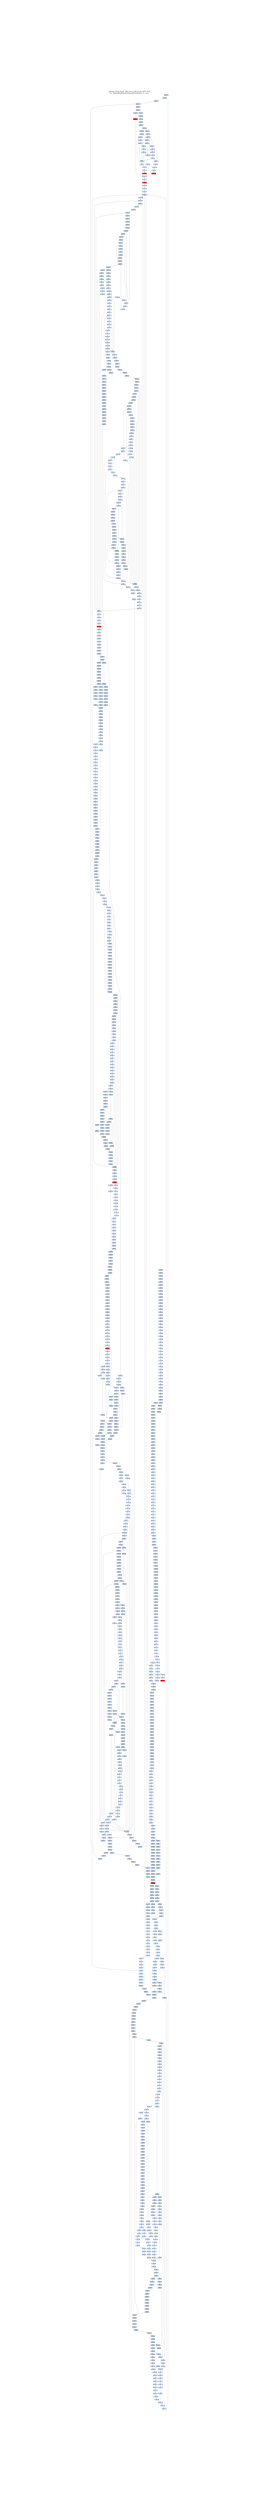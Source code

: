 digraph G {
node[shape=rectangle,style=filled,fillcolor=lightsteelblue,color=lightsteelblue]
bgcolor="transparent"
graph [label="Jakstab v0.8.4-devel   Mon Oct 21 09:32:20 CEST 2019\n-m ../Input/Real/linuxCommandsStatic/false -b --cpa i", labelloc=t, fontsize=35, pad=30]
"0x080777e6"[label="0x080777e6\n"];
"0x080777e3"[label="0x080777e3\n"];
"0x08077fee"[label="0x08077fee\n"];
"0x080777ec"[label="0x080777ec\n"];
"0x080777ea"[label="0x080777ea\n"];
"0x08077fe9"[label="0x08077fe9\n"];
"0x080777f5"[label="0x080777f5\n",fillcolor="red"];
"0x080777f4"[label="0x080777f4\n"];
"0x080777f1"[label="0x080777f1\n"];
"0x08077ffc"[label="0x08077ffc\n"];
"0x08078001"[label="0x08078001\n"];
"0x0807800d"[label="0x0807800d\n"];
"0x08078012"[label="0x08078012\n"];
"0x08077820"[label="0x08077820\n"];
"0x0807801e"[label="0x0807801e\n"];
"0x08077827"[label="0x08077827\n"];
"0x08078023"[label="0x08078023\n"];
"0x08077822"[label="0x08077822\n"];
"0x08077821"[label="0x08077821\n"];
"0x0807802f"[label="0x0807802f\n"];
"0x0807782f"[label="0x0807782f\n"];
"0x0807782e"[label="0x0807782e\n"];
"0x0807782d"[label="0x0807782d\n"];
"0x08077838"[label="0x08077838\n"];
"0x08078034"[label="0x08078034\n"];
"0x08077832"[label="0x08077832\n"];
"0x08078040"[label="0x08078040\n"];
"0x0807783e"[label="0x0807783e\n"];
"0x0807783c"[label="0x0807783c\n"];
"0x08077846"[label="0x08077846\n"];
"0x08078045"[label="0x08078045\n"];
"0x08077844"[label="0x08077844\n"];
"0x08077842"[label="0x08077842\n"];
"0x0804c04f"[label="0x0804c04f\n"];
"0x0807784b"[label="0x0807784b\n"];
"0x0804c055"[label="0x0804c055\n"];
"0x08078056"[label="0x08078056\n"];
"0x08077855"[label="0x08077855\n"];
"0x0804c058"[label="0x0804c058\n"];
"0x08078054"[label="0x08078054\n"];
"0x08077853"[label="0x08077853\n"];
"0x08077851"[label="0x08077851\n"];
"0x08078051"[label="0x08078051\n"];
"0x08077860"[label="0x08077860\n"];
"0x0804c05e"[label="0x0804c05e\n"];
"0x0807805e"[label="0x0807805e\n"];
"0x0807805c"[label="0x0807805c\n"];
"0x0807785a"[label="0x0807785a\n"];
"0x0807805a"[label="0x0807805a\n"];
"0x08078067"[label="0x08078067\n"];
"0x08077866"[label="0x08077866\n"];
"0x0804c061"[label="0x0804c061\n"];
"0x08077864"[label="0x08077864\n"];
"0x08078063"[label="0x08078063\n"];
"0x0804c063"[label="0x0804c063\n"];
"0x08078061"[label="0x08078061\n"];
"0x08078070"[label="0x08078070\n"];
"0x08077870"[label="0x08077870\n"];
"0x0804c06f"[label="0x0804c06f\n"];
"0x0807806d"[label="0x0807806d\n"];
"0x0807786c"[label="0x0807786c\n"];
"0x0804c069"[label="0x0804c069\n"];
"0x0804c075"[label="0x0804c075\n"];
"0x08077874"[label="0x08077874\n"];
"0x08078074"[label="0x08078074\n"];
"0x08078073"[label="0x08078073\n"];
"0x08077872"[label="0x08077872\n"];
"0x08078072"[label="0x08078072\n"];
"0x08078071"[label="0x08078071\n"];
"0x0804c07d"[label="0x0804c07d\n"];
"0x0807787e"[label="0x0807787e\n"];
"0x0804c079"[label="0x0804c079\n"];
"0x0807787a"[label="0x0807787a\n"];
"0x08077888"[label="0x08077888\n"];
"0x08077885"[label="0x08077885\n"];
"0x0804c088"[label="0x0804c088\n"];
"0x0804c081"[label="0x0804c081\n"];
"0x08077882"[label="0x08077882\n"];
"0x0804c084"[label="0x0804c084\n"];
"0x08077890"[label="0x08077890\n"];
"0x0807788e"[label="0x0807788e\n"];
"0x0804c089"[label="0x0804c089\n"];
"0x08077898"[label="0x08077898\n"];
"0x08077896"[label="0x08077896\n"];
"0x080778a0"[label="0x080778a0\n"];
"0x080778a8"[label="0x080778a8\n"];
"0x080778a5"[label="0x080778a5\n"];
"0x080778a3"[label="0x080778a3\n"];
"0x080778af"[label="0x080778af\n"];
"0x080778ad"[label="0x080778ad\n"];
"0x080778b5"[label="0x080778b5\n"];
"0x080778b3"[label="0x080778b3\n"];
"0x080778b1"[label="0x080778b1\n"];
"0x080778c0"[label="0x080778c0\n"];
"0x080778be"[label="0x080778be\n"];
"0x080778bb"[label="0x080778bb\n"];
"0x080778c8"[label="0x080778c8\n"];
"0x080778c4"[label="0x080778c4\n"];
"0x080778ce"[label="0x080778ce\n"];
"0x080778ca"[label="0x080778ca\n"];
"0x080778d7"[label="0x080778d7\n"];
"0x080778d4"[label="0x080778d4\n"];
"0x080778e0"[label="0x080778e0\n"];
"0x080778dd"[label="0x080778dd\n"];
"0x080778d9"[label="0x080778d9\n"];
"0x080778e6"[label="0x080778e6\n"];
"0x080778f0"[label="0x080778f0\n"];
"0x080778ec"[label="0x080778ec\n"];
"0x080778eb"[label="0x080778eb\n"];
"0x080778f7"[label="0x080778f7\n"];
"0x080778f5"[label="0x080778f5\n"];
"0x080778f3"[label="0x080778f3\n"];
"0x080778fe"[label="0x080778fe\n"];
"0x080778fb"[label="0x080778fb\n"];
"0x080778f9"[label="0x080778f9\n"];
"0x08077908"[label="0x08077908\n"];
"0x08077906"[label="0x08077906\n"];
"0x08077904"[label="0x08077904\n"];
"0x08077901"[label="0x08077901\n"];
"0x0807790b"[label="0x0807790b\n"];
"0x08077917"[label="0x08077917\n"];
"0x08077915"[label="0x08077915\n"];
"0x0804c114"[label="0x0804c114\n"];
"0x08077911"[label="0x08077911\n"];
"0x0804c11d"[label="0x0804c11d\n"];
"0x0807791d"[label="0x0807791d\n"];
"0x0804c11a"[label="0x0804c11a\n"];
"0x0807791b"[label="0x0807791b\n"];
"0x0804c11c"[label="0x0804c11c\n"];
"0x08077925"[label="0x08077925\n"];
"0x0804c128"[label="0x0804c128\n"];
"0x0804c123"[label="0x0804c123\n"];
"0x08077921"[label="0x08077921\n"];
"0x08077930"[label="0x08077930\n"];
"0x0804c12f"[label="0x0804c12f\n"];
"0x0804c130"[label="0x0804c130\n"];
"0x0807792c"[label="0x0807792c\n"];
"0x0804c129"[label="0x0804c129\n"];
"0x0807792b"[label="0x0807792b\n"];
"0x08077938"[label="0x08077938\n"];
"0x08077935"[label="0x08077935\n"];
"0x08077933"[label="0x08077933\n"];
"0x08077940"[label="0x08077940\n"];
"0x0807793c"[label="0x0807793c\n"];
"0x0807793a"[label="0x0807793a\n"];
"0x312d302e"[label="0x312d302e\n"];
"0x08077947"[label="0x08077947\n"];
"0x08077944"[label="0x08077944\n"];
"0x0807794f"[label="0x0807794f\n"];
"0x0807794d"[label="0x0807794d\n"];
"0x0807794b"[label="0x0807794b\n"];
"0x08077949"[label="0x08077949\n"];
"0x08077957"[label="0x08077957\n"];
"0x08077955"[label="0x08077955\n"];
"0x08077953"[label="0x08077953\n"];
"0x08077951"[label="0x08077951\n"];
"0x08077960"[label="0x08077960\n"];
"0x08077968"[label="0x08077968\n"];
"0x08077966"[label="0x08077966\n"];
"0x08077964"[label="0x08077964\n"];
"0x08077962"[label="0x08077962\n"];
"0x0807796e"[label="0x0807796e\n"];
"0x0807796b"[label="0x0807796b\n"];
"0x08077978"[label="0x08077978\n"];
"0x08077976"[label="0x08077976\n"];
"0x08077974"[label="0x08077974\n"];
"0x08077971"[label="0x08077971\n"];
"0x08077980"[label="0x08077980\n"];
"0x0807797c"[label="0x0807797c\n"];
"0x0807797a"[label="0x0807797a\n"];
"0x08077986"[label="0x08077986\n"];
"0x08077983"[label="0x08077983\n"];
"0x08098190"[label="0x08098190\n"];
"0x0807798f"[label="0x0807798f\n"];
"0x0807798b"[label="0x0807798b\n"];
"0x08077989"[label="0x08077989\n"];
"0x0809819a"[label="0x0809819a\n"];
"0x08077997"[label="0x08077997\n"];
"0x08077993"[label="0x08077993\n"];
"0x0809819f"[label="0x0809819f\n"];
"0x0807799f"[label="0x0807799f\n"];
"0x08098191"[label="0x08098191\n"];
"0x08098196"[label="0x08098196\n"];
"0x08077999"[label="0x08077999\n"];
"0x080981a9"[label="0x080981a9\n"];
"0x080779a6"[label="0x080779a6\n",fillcolor="red"];
"0x080779a5"[label="0x080779a5\n"];
"0x080779a4"[label="0x080779a4\n"];
"0x080779a3"[label="0x080779a3\n"];
"0x080779a2"[label="0x080779a2\n"];
"0x080981af"[label="0x080981af\n"];
"0x080779b0"[label="0x080779b0\n"];
"0x080981a5"[label="0x080981a5\n"];
"0x080981a7"[label="0x080981a7\n"];
"0x080779b8"[label="0x080779b8\n"];
"0x080981b9"[label="0x080981b9\n"];
"0x080779b6"[label="0x080779b6\n"];
"0x080981be"[label="0x080981be\n"];
"0x080779b4"[label="0x080779b4\n"];
"0x080799c0"[label="0x080799c0\n"];
"0x080779bf"[label="0x080779bf\n"];
"0x080981b1"[label="0x080981b1\n"];
"0x080981b4"[label="0x080981b4\n"];
"0x080779bd"[label="0x080779bd\n"];
"0x080981b3"[label="0x080981b3\n"];
"0x080779bb"[label="0x080779bb\n"];
"0x080981b8"[label="0x080981b8\n"];
"0x080779c7"[label="0x080779c7\n"];
"0x080779c4"[label="0x080779c4\n"];
"0x080779c2"[label="0x080779c2\n"];
"0x080779cf"[label="0x080779cf\n"];
"0x080779cb"[label="0x080779cb\n"];
"0x080779d6"[label="0x080779d6\n"];
"0x080779df"[label="0x080779df\n"];
"0x0804c1df"[label="0x0804c1df\n"];
"0x080779db"[label="0x080779db\n"];
"0x0804c1db"[label="0x0804c1db\n"];
"0x0804c1e7"[label="0x0804c1e7\n"];
"0x080779e3"[label="0x080779e3\n"];
"0x0804c1e3"[label="0x0804c1e3\n"];
"0x080779f0"[label="0x080779f0\n"];
"0x0804c1ee"[label="0x0804c1ee\n"];
"0x0804c1ef"[label="0x0804c1ef\n"];
"0x0804c1ea"[label="0x0804c1ea\n"];
"0x080529f6"[label="0x080529f6\n"];
"0x080779f6"[label="0x080779f6\n"];
"0x0804c1f7"[label="0x0804c1f7\n"];
"0x080779f4"[label="0x080779f4\n"];
"0x080779f2"[label="0x080779f2\n"];
"0x0804c1f4"[label="0x0804c1f4\n"];
"0x080529f3"[label="0x080529f3\n"];
"0x080779fe"[label="0x080779fe\n"];
"0x0804c1ff"[label="0x0804c1ff\n"];
"0x080779fc"[label="0x080779fc\n"];
"0x0804c1fa"[label="0x0804c1fa\n"];
"0x080779fa"[label="0x080779fa\n"];
"0x0804c205"[label="0x0804c205\n"];
"0x08077a06"[label="0x08077a06\n"];
"0x0804c201"[label="0x0804c201\n"];
"0x080a0a10"[label="0x080a0a10\n"];
"0x08077a02"[label="0x08077a02\n"];
"0x0804c20e"[label="0x0804c20e\n"];
"0x08077a0c"[label="0x08077a0c\n"];
"0x0804c20b"[label="0x0804c20b\n"];
"0x08077a09"[label="0x08077a09\n"];
"0x0804c216"[label="0x0804c216\n"];
"0x08077a16"[label="0x08077a16\n"];
"0x080a0a19"[label="0x080a0a19\n"];
"0x0804c211"[label="0x0804c211\n"];
"0x08077a14"[label="0x08077a14\n"];
"0x080a0a1f"[label="0x080a0a1f\n"];
"0x08077a12"[label="0x08077a12\n"];
"0x0804c213"[label="0x0804c213\n"];
"0x080a0a13"[label="0x080a0a13\n"];
"0x0804c21d"[label="0x0804c21d\n"];
"0x08077a1f"[label="0x08077a1f\n"];
"0x080a0a14"[label="0x080a0a14\n"];
"0x080a0a11"[label="0x080a0a11\n"];
"0x0804ba20"[label="0x0804ba20\n"];
"0x080a0a12"[label="0x080a0a12\n"];
"0x0804c219"[label="0x0804c219\n"];
"0x08077a1b"[label="0x08077a1b\n"];
"0x0804c226"[label="0x0804c226\n"];
"0x080a0a2c"[label="0x080a0a2c\n"];
"0x08077a27"[label="0x08077a27\n"];
"0x0804c228"[label="0x0804c228\n"];
"0x080a0a2a"[label="0x080a0a2a\n"];
"0x0804ba21"[label="0x0804ba21\n"];
"0x08077a23"[label="0x08077a23\n"];
"0x080a0a30"[label="0x080a0a30\n"];
"0x0804ba22"[label="0x0804ba22\n"];
"0x0804c223"[label="0x0804c223\n"];
"0x0804ba23"[label="0x0804ba23\n"];
"0x080a0a2e"[label="0x080a0a2e\n"];
"0x0804ba24"[label="0x0804ba24\n"];
"0x0804c22d"[label="0x0804c22d\n"];
"0x0804ba2f"[label="0x0804ba2f\n"];
"0x08077a2d"[label="0x08077a2d\n"];
"0x080a0a22"[label="0x080a0a22\n"];
"0x0804ba29"[label="0x0804ba29\n"];
"0x08077a2b"[label="0x08077a2b\n"];
"0x080a0a26"[label="0x080a0a26\n"];
"0x08077a29"[label="0x08077a29\n"];
"0x08077a38"[label="0x08077a38\n"];
"0x080a0a3b"[label="0x080a0a3b\n"];
"0x0804ba35"[label="0x0804ba35\n"];
"0x08077a36"[label="0x08077a36\n"];
"0x080a0a39"[label="0x080a0a39\n"];
"0x0804c237"[label="0x0804c237\n"];
"0x0804ba37"[label="0x0804ba37\n"];
"0x08077a34"[label="0x08077a34\n"];
"0x080a0a3f"[label="0x080a0a3f\n"];
"0x080a0a3d"[label="0x080a0a3d\n"];
"0x0804c233"[label="0x0804c233\n"];
"0x08077a31"[label="0x08077a31\n"];
"0x0804c23d"[label="0x0804c23d\n"];
"0x080a0a33"[label="0x080a0a33\n"];
"0x08077a40"[label="0x08077a40\n"];
"0x08077a3e"[label="0x08077a3e\n"];
"0x0804ba40"[label="0x0804ba40\n"];
"0x080a0a37"[label="0x080a0a37\n"];
"0x08077a3c"[label="0x08077a3c\n"];
"0x0804ba3a"[label="0x0804ba3a\n"];
"0x0804c23a"[label="0x0804c23a\n"];
"0x08077a3a"[label="0x08077a3a\n"];
"0x08077a48"[label="0x08077a48\n"];
"0x0804ba46"[label="0x0804ba46\n"];
"0x080a0a49"[label="0x080a0a49\n"];
"0x0804ba48"[label="0x0804ba48\n"];
"0x0804c242"[label="0x0804c242\n"];
"0x08077a42"[label="0x08077a42\n"];
"0x080a0a4e"[label="0x080a0a4e\n"];
"0x08077a50"[label="0x08077a50\n"];
"0x08077a4e"[label="0x08077a4e\n"];
"0x0804ba4f"[label="0x0804ba4f\n"];
"0x080a0a41"[label="0x080a0a41\n"];
"0x08077a4c"[label="0x08077a4c\n"];
"0x080a0a47"[label="0x080a0a47\n"];
"0x0804ba4a"[label="0x0804ba4a\n"];
"0x08077a4a"[label="0x08077a4a\n"];
"0x0804ba56"[label="0x0804ba56\n"];
"0x08077a56"[label="0x08077a56\n"];
"0x080a0a5a"[label="0x080a0a5a\n"];
"0x0804ba51"[label="0x0804ba51\n"];
"0x080a0a60"[label="0x080a0a60\n"];
"0x08077a53"[label="0x08077a53\n"];
"0x080a0a5d"[label="0x080a0a5d\n"];
"0x0804ba54"[label="0x0804ba54\n"];
"0x08077a60"[label="0x08077a60\n"];
"0x080a0a54"[label="0x080a0a54\n"];
"0x080a0a51"[label="0x080a0a51\n"];
"0x0804ba5f"[label="0x0804ba5f\n"];
"0x08077a5e"[label="0x08077a5e\n"];
"0x0804ba59"[label="0x0804ba59\n"];
"0x08077a5c"[label="0x08077a5c\n"];
"0x080a0a56"[label="0x080a0a56\n"];
"0x0804ba5c"[label="0x0804ba5c\n"];
"0x08077a59"[label="0x08077a59\n"];
"0x0804ba65"[label="0x0804ba65\n"];
"0x080a0a6c"[label="0x080a0a6c\n"];
"0x08077a65"[label="0x08077a65\n"];
"0x080a0a6a"[label="0x080a0a6a\n"];
"0x0804ba68"[label="0x0804ba68\n"];
"0x08077a63"[label="0x08077a63\n"];
"0x0804ba62"[label="0x0804ba62\n"];
"0x080a0a6e"[label="0x080a0a6e\n"];
"0x08077a70"[label="0x08077a70\n"];
"0x08077a6e"[label="0x08077a6e\n"];
"0x0804ba6f"[label="0x0804ba6f\n"];
"0x080a0a62"[label="0x080a0a62\n"];
"0x0804ba6a"[label="0x0804ba6a\n"];
"0x080a0a68"[label="0x080a0a68\n"];
"0x08077a6a"[label="0x08077a6a\n"];
"0x080a0a66"[label="0x080a0a66\n"];
"0x0804ba6c"[label="0x0804ba6c\n"];
"0x080a0a7b"[label="0x080a0a7b\n"];
"0x08077a78"[label="0x08077a78\n"];
"0x0804ba76"[label="0x0804ba76\n"];
"0x080a0a7c"[label="0x080a0a7c\n"];
"0x080a0a79"[label="0x080a0a79\n"];
"0x080a0a7f"[label="0x080a0a7f\n"];
"0x08077a74"[label="0x08077a74\n"];
"0x080a0a80"[label="0x080a0a80\n"];
"0x0804ba72"[label="0x0804ba72\n"];
"0x08077a72"[label="0x08077a72\n"];
"0x080a0a7d"[label="0x080a0a7d\n"];
"0x080a0a7e"[label="0x080a0a7e\n"];
"0x0804ba74"[label="0x0804ba74\n"];
"0x0804b27d"[label="0x0804b27d\n"];
"0x08077a7f"[label="0x08077a7f\n"];
"0x080a0a74"[label="0x080a0a74\n"];
"0x0804ba7f"[label="0x0804ba7f\n"];
"0x080a0a72"[label="0x080a0a72\n"];
"0x0804ba79"[label="0x0804ba79\n"];
"0x080a0a77"[label="0x080a0a77\n"];
"0x08077a7b"[label="0x08077a7b\n"];
"0x0804b27a"[label="0x0804b27a\n"];
"0x08077a88"[label="0x08077a88\n"];
"0x080a0a8a"[label="0x080a0a8a\n"];
"0x0804ba88"[label="0x0804ba88\n"];
"0x080a0a8f"[label="0x080a0a8f\n"];
"0x08077a84"[label="0x08077a84\n"];
"0x0804ba81"[label="0x0804ba81\n"];
"0x08077a90"[label="0x08077a90\n"];
"0x0804ba8d"[label="0x0804ba8d\n"];
"0x0807828e"[label="0x0807828e\n"];
"0x0804ba8f"[label="0x0804ba8f\n"];
"0x080a0a82"[label="0x080a0a82\n"];
"0x0804ba8a"[label="0x0804ba8a\n"];
"0x08077a89"[label="0x08077a89\n"];
"0x08078298"[label="0x08078298\n"];
"0x080a0a9c"[label="0x080a0a9c\n"];
"0x08077a96"[label="0x08077a96\n"];
"0x0804ba98"[label="0x0804ba98\n"];
"0x080a0a9a"[label="0x080a0a9a\n"];
"0x0804ba92"[label="0x0804ba92\n"];
"0x08077a93"[label="0x08077a93\n"];
"0x080a0aa0"[label="0x080a0aa0\n"];
"0x08078292"[label="0x08078292\n"];
"0x08077a9f"[label="0x08077a9f\n"];
"0x0804ba9e"[label="0x0804ba9e\n"];
"0x08077a9d"[label="0x08077a9d\n"];
"0x080a0a98"[label="0x080a0a98\n"];
"0x08077a9b"[label="0x08077a9b\n"];
"0x080a0a95"[label="0x080a0a95\n"];
"0x0804ba9c"[label="0x0804ba9c\n"];
"0x08077a99"[label="0x08077a99\n"];
"0x08077aa8"[label="0x08077aa8\n"];
"0x0804baa5"[label="0x0804baa5\n"];
"0x080a0aac"[label="0x080a0aac\n"];
"0x0804baa7"[label="0x0804baa7\n"];
"0x080a0aaa"[label="0x080a0aaa\n"];
"0x080a0ab0"[label="0x080a0ab0\n"];
"0x08077aa3"[label="0x08077aa3\n"];
"0x0804baa3"[label="0x0804baa3\n"];
"0x08077aa1"[label="0x08077aa1\n"];
"0x0804baad"[label="0x0804baad\n"];
"0x08077aaf"[label="0x08077aaf\n"];
"0x080a0aa4"[label="0x080a0aa4\n"];
"0x08077aad"[label="0x08077aad\n"];
"0x0804bab0"[label="0x0804bab0\n"];
"0x080a0aa7"[label="0x080a0aa7\n"];
"0x0804baaa"[label="0x0804baaa\n"];
"0x0804bab6"[label="0x0804bab6\n"];
"0x08077ab6"[label="0x08077ab6\n"];
"0x080a0ab9"[label="0x080a0ab9\n"];
"0x08077ab4"[label="0x08077ab4\n"];
"0x080a0ac0"[label="0x080a0ac0\n"];
"0x0804bab3"[label="0x0804bab3\n"];
"0x08077ab1"[label="0x08077ab1\n"];
"0x08077abe"[label="0x08077abe\n"];
"0x08077abd"[label="0x08077abd\n"];
"0x08077aba"[label="0x08077aba\n"];
"0x0804babc"[label="0x0804babc\n"];
"0x080a0ab6"[label="0x080a0ab6\n"];
"0x08077ac7"[label="0x08077ac7\n"];
"0x080a0acc"[label="0x080a0acc\n"];
"0x0804bac7"[label="0x0804bac7\n"];
"0x080a0ac9"[label="0x080a0ac9\n"];
"0x0804bac2"[label="0x0804bac2\n"];
"0x080a0acd"[label="0x080a0acd\n"];
"0x08077ac2"[label="0x08077ac2\n"];
"0x0804bac4"[label="0x0804bac4\n"];
"0x08078ad0"[label="0x08078ad0\n"];
"0x080a0ac3"[label="0x080a0ac3\n"];
"0x0804bacf"[label="0x0804bacf\n"];
"0x08077ace"[label="0x08077ace\n"];
"0x080a0ac7"[label="0x080a0ac7\n"];
"0x0804bac9"[label="0x0804bac9\n"];
"0x08077acb"[label="0x08077acb\n"];
"0x0804bacc"[label="0x0804bacc\n"];
"0x0804bad5"[label="0x0804bad5\n"];
"0x08078ad7"[label="0x08078ad7\n"];
"0x080a0ad9"[label="0x080a0ad9\n"];
"0x08077ad3"[label="0x08077ad3\n"];
"0x080a0add"[label="0x080a0add\n"];
"0x08078ad2"[label="0x08078ad2\n"];
"0x08077ad1"[label="0x08077ad1\n"];
"0x08078ad1"[label="0x08078ad1\n"];
"0x08078ae0"[label="0x08078ae0\n"];
"0x080a0ad3"[label="0x080a0ad3\n"];
"0x08077adf"[label="0x08077adf\n"];
"0x0804badf"[label="0x0804badf\n"];
"0x080a0ad1"[label="0x080a0ad1\n"];
"0x08078add"[label="0x08078add\n"];
"0x08077add"[label="0x08077add\n"];
"0x080a0ad7"[label="0x080a0ad7\n"];
"0x0804bad9"[label="0x0804bad9\n"];
"0x08077ad9"[label="0x08077ad9\n"];
"0x08077ae8"[label="0x08077ae8\n"];
"0x080a0aeb"[label="0x080a0aeb\n"];
"0x08078ae8"[label="0x08078ae8\n"];
"0x0804bae6"[label="0x0804bae6\n"];
"0x08078ae6"[label="0x08078ae6\n"];
"0x0804bae8"[label="0x0804bae8\n"];
"0x080a0aef"[label="0x080a0aef\n"];
"0x08077ae2"[label="0x08077ae2\n"];
"0x080a0aed"[label="0x080a0aed\n"];
"0x0804bae4"[label="0x0804bae4\n"];
"0x08077af0"[label="0x08077af0\n"];
"0x08078af0"[label="0x08078af0\n"];
"0x080a0ae3"[label="0x080a0ae3\n"];
"0x08078aef"[label="0x08078aef\n"];
"0x080a0ae1"[label="0x080a0ae1\n"];
"0x080a0ae2"[label="0x080a0ae2\n"];
"0x08078aec"[label="0x08078aec\n"];
"0x080a0ae8"[label="0x080a0ae8\n"];
"0x0804baea"[label="0x0804baea\n"];
"0x08078aea"[label="0x08078aea\n"];
"0x08077ae9"[label="0x08077ae9\n"];
"0x0804baec"[label="0x0804baec\n"];
"0x0804baf5"[label="0x0804baf5\n"];
"0x08078af8"[label="0x08078af8\n"];
"0x08077af8"[label="0x08077af8\n"];
"0x0804baf7"[label="0x0804baf7\n"];
"0x08077af5"[label="0x08077af5\n"];
"0x080a0afa"[label="0x080a0afa\n"];
"0x080a0aff"[label="0x080a0aff\n"];
"0x0804baf2"[label="0x0804baf2\n"];
"0x08078af1"[label="0x08078af1\n"];
"0x08077b00"[label="0x08077b00\n"];
"0x080a0af1"[label="0x080a0af1\n"];
"0x0804baff"[label="0x0804baff\n"];
"0x08077afe"[label="0x08077afe\n"];
"0x08077afb"[label="0x08077afb\n"];
"0x080a0af5"[label="0x080a0af5\n"];
"0x0804bafc"[label="0x0804bafc\n"];
"0x08077b08"[label="0x08077b08\n"];
"0x0804bb05"[label="0x0804bb05\n"];
"0x0804bb07"[label="0x0804bb07\n"];
"0x08077b04"[label="0x08077b04\n"];
"0x0804bb02"[label="0x0804bb02\n"];
"0x080a0b10"[label="0x080a0b10\n"];
"0x08077b0f"[label="0x08077b0f\n"];
"0x080a0b01"[label="0x080a0b01\n"];
"0x0804bb0f"[label="0x0804bb0f\n"];
"0x08077b0d"[label="0x08077b0d\n"];
"0x0804bb09"[label="0x0804bb09\n"];
"0x080a0b07"[label="0x080a0b07\n"];
"0x08077b0a"[label="0x08077b0a\n"];
"0x080a0b1b"[label="0x080a0b1b\n"];
"0x08077b17"[label="0x08077b17\n"];
"0x0804bb18"[label="0x0804bb18\n"];
"0x08077b15"[label="0x08077b15\n"];
"0x080a0b20"[label="0x080a0b20\n"];
"0x0804bb13"[label="0x0804bb13\n"];
"0x080a0b1d"[label="0x080a0b1d\n"];
"0x08077b11"[label="0x08077b11\n"];
"0x080a0b14"[label="0x080a0b14\n"];
"0x080a0b12"[label="0x080a0b12\n"];
"0x080a0b18"[label="0x080a0b18\n"];
"0x08077b1b"[label="0x08077b1b\n"];
"0x0804bb1c"[label="0x0804bb1c\n"];
"0x08077b28"[label="0x08077b28\n"];
"0x080a0b2c"[label="0x080a0b2c\n"];
"0x08077b25"[label="0x08077b25\n"];
"0x080a0b2a"[label="0x080a0b2a\n"];
"0x080a0b30"[label="0x080a0b30\n"];
"0x080a0b2e"[label="0x080a0b2e\n"];
"0x08077b21"[label="0x08077b21\n"];
"0x0804bb24"[label="0x0804bb24\n"];
"0x08075330"[label="0x08075330\n"];
"0x080a0b23"[label="0x080a0b23\n"];
"0x08077b2f"[label="0x08077b2f\n"];
"0x08077b2d"[label="0x08077b2d\n"];
"0x080a0b27"[label="0x080a0b27\n"];
"0x080a0b25"[label="0x080a0b25\n"];
"0x0804bb2c"[label="0x0804bb2c\n"];
"0x080a0b3b"[label="0x080a0b3b\n"];
"0x08077b37"[label="0x08077b37\n"];
"0x08077b35"[label="0x08077b35\n"];
"0x0804bb31"[label="0x0804bb31\n"];
"0x080a0b3f"[label="0x080a0b3f\n"];
"0x08075334"[label="0x08075334\n"];
"0x08077b33"[label="0x08077b33\n"];
"0x08075333"[label="0x08075333\n"];
"0x08075332"[label="0x08075332\n"];
"0x08075331"[label="0x08075331\n"];
"0x08077b31"[label="0x08077b31\n"];
"0x08077b40"[label="0x08077b40\n"];
"0x0807533f"[label="0x0807533f\n"];
"0x080a0b34"[label="0x080a0b34\n"];
"0x08077b3c"[label="0x08077b3c\n"];
"0x0804bb39"[label="0x0804bb39\n"];
"0x08077b3b"[label="0x08077b3b\n"];
"0x080a0b38"[label="0x080a0b38\n"];
"0x08077b39"[label="0x08077b39\n"];
"0x08075339"[label="0x08075339\n"];
"0x08075348"[label="0x08075348\n"];
"0x08077b48"[label="0x08077b48\n"];
"0x080a0b4c"[label="0x080a0b4c\n"];
"0x08077b43"[label="0x08077b43\n"];
"0x08075342"[label="0x08075342\n"];
"0x0804bb44"[label="0x0804bb44\n"];
"0x080a0b4e"[label="0x080a0b4e\n"];
"0x08077b50"[label="0x08077b50\n"];
"0x0807534f"[label="0x0807534f\n"];
"0x08077b4e"[label="0x08077b4e\n"];
"0x080a0b41"[label="0x080a0b41\n"];
"0x08077b4c"[label="0x08077b4c\n"];
"0x0807534c"[label="0x0807534c\n"];
"0x080a0b47"[label="0x080a0b47\n"];
"0x08077b4a"[label="0x08077b4a\n"];
"0x0804bb4b"[label="0x0804bb4b\n"];
"0x08077b58"[label="0x08077b58\n"];
"0x0804bb56"[label="0x0804bb56\n"];
"0x080a0b59"[label="0x080a0b59\n"];
"0x08077b54"[label="0x08077b54\n"];
"0x08075353"[label="0x08075353\n"];
"0x080a0b60"[label="0x080a0b60\n"];
"0x08077b52"[label="0x08077b52\n"];
"0x08075351"[label="0x08075351\n"];
"0x08075360"[label="0x08075360\n"];
"0x080a0b54"[label="0x080a0b54\n"];
"0x08077b5e"[label="0x08077b5e\n"];
"0x080a0b51"[label="0x080a0b51\n"];
"0x0807535d"[label="0x0807535d\n"];
"0x0804bb60"[label="0x0804bb60\n"];
"0x08077b5c"[label="0x08077b5c\n"];
"0x0804bb59"[label="0x0804bb59\n"];
"0x0807535b"[label="0x0807535b\n"];
"0x0804bb5b"[label="0x0804bb5b\n"];
"0x08075359"[label="0x08075359\n"];
"0x080a0b56"[label="0x080a0b56\n"];
"0x0804bb65"[label="0x0804bb65\n"];
"0x080a0b6b"[label="0x080a0b6b\n"];
"0x08075367"[label="0x08075367\n"];
"0x0804bb67"[label="0x0804bb67\n"];
"0x08077b66"[label="0x08077b66\n"];
"0x080a0b70"[label="0x080a0b70\n"];
"0x08075362"[label="0x08075362\n"];
"0x08077b62"[label="0x08077b62\n"];
"0x080a0b63"[label="0x080a0b63\n"];
"0x0804bb6f"[label="0x0804bb6f\n"];
"0x0807536e"[label="0x0807536e\n"];
"0x0804bb69"[label="0x0804bb69\n"];
"0x0807536c"[label="0x0807536c\n"];
"0x08077b6b"[label="0x08077b6b\n"];
"0x080a0b68"[label="0x080a0b68\n"];
"0x0807536a"[label="0x0807536a\n"];
"0x0804bb6c"[label="0x0804bb6c\n"];
"0x080a0b66"[label="0x080a0b66\n"];
"0x08075378"[label="0x08075378\n"];
"0x08075376"[label="0x08075376\n"];
"0x08077b75"[label="0x08077b75\n"];
"0x0804bb78"[label="0x0804bb78\n"];
"0x08075374"[label="0x08075374\n"];
"0x0804bb71"[label="0x0804bb71\n"];
"0x080a0b80"[label="0x080a0b80\n"];
"0x0804bb74"[label="0x0804bb74\n"];
"0x08075371"[label="0x08075371\n"];
"0x080a0b73"[label="0x080a0b73\n"];
"0x08077b7f"[label="0x08077b7f\n"];
"0x0807537f"[label="0x0807537f\n"];
"0x0804bb7f"[label="0x0804bb7f\n"];
"0x0807537c"[label="0x0807537c\n"];
"0x080a0b78"[label="0x080a0b78\n"];
"0x0807537a"[label="0x0807537a\n"];
"0x08077b7a"[label="0x08077b7a\n"];
"0x0804bb7c"[label="0x0804bb7c\n"];
"0x0804bb85"[label="0x0804bb85\n"];
"0x0804bb88"[label="0x0804bb88\n"];
"0x08077b85"[label="0x08077b85\n"];
"0x08077b83"[label="0x08077b83\n"];
"0x08075383"[label="0x08075383\n"];
"0x08075381"[label="0x08075381\n"];
"0x080a0b8e"[label="0x080a0b8e\n"];
"0x08077b81"[label="0x08077b81\n"];
"0x08075390"[label="0x08075390\n"];
"0x0804bb8e"[label="0x0804bb8e\n"];
"0x080a0b84"[label="0x080a0b84\n"];
"0x08077b8e"[label="0x08077b8e\n"];
"0x08077b8b"[label="0x08077b8b\n"];
"0x0804bb8b"[label="0x0804bb8b\n"];
"0x08077b89"[label="0x08077b89\n"];
"0x08075389"[label="0x08075389\n"];
"0x080a0b86"[label="0x080a0b86\n"];
"0x0804c395"[label="0x0804c395\n"];
"0x080a0b9b"[label="0x080a0b9b\n"];
"0x08075398"[label="0x08075398\n"];
"0x0804bb96"[label="0x0804bb96\n"];
"0x080a0b99"[label="0x080a0b99\n"];
"0x08077b96"[label="0x08077b96\n"];
"0x08075395"[label="0x08075395\n"];
"0x0804bb91"[label="0x0804bb91\n"];
"0x0804c392"[label="0x0804c392\n"];
"0x08077b92"[label="0x08077b92\n"];
"0x0804bb94"[label="0x0804bb94\n"];
"0x080a0b9e"[label="0x080a0b9e\n"];
"0x080a0b93"[label="0x080a0b93\n"];
"0x080753a0"[label="0x080753a0\n"];
"0x08077b9e"[label="0x08077b9e\n"];
"0x0807539e"[label="0x0807539e\n"];
"0x0807539d"[label="0x0807539d\n"];
"0x0807539c"[label="0x0807539c\n"];
"0x0804bb99"[label="0x0804bb99\n"];
"0x08077b9c"[label="0x08077b9c\n"];
"0x0807539b"[label="0x0807539b\n"];
"0x0807539a"[label="0x0807539a\n"];
"0x0804bb9c"[label="0x0804bb9c\n"];
"0x080a0bab"[label="0x080a0bab\n"];
"0x08077ba7"[label="0x08077ba7\n"];
"0x0804bba6"[label="0x0804bba6\n"];
"0x080753a6"[label="0x080753a6\n"];
"0x080a0ba9"[label="0x080a0ba9\n"];
"0x080753a5"[label="0x080753a5\n"];
"0x080a0baa"[label="0x080a0baa\n"];
"0x08077ba4"[label="0x08077ba4\n"];
"0x0804bba1"[label="0x0804bba1\n"];
"0x080753a3"[label="0x080753a3\n"];
"0x080a0bb0"[label="0x080a0bb0\n"];
"0x0804bba4"[label="0x0804bba4\n"];
"0x080a0ba3"[label="0x080a0ba3\n"];
"0x080753b0"[label="0x080753b0\n"];
"0x08077baf"[label="0x08077baf\n"];
"0x080a0ba1"[label="0x080a0ba1\n"];
"0x080753ae"[label="0x080753ae\n"];
"0x08077bad"[label="0x08077bad\n"];
"0x0804bbb0"[label="0x0804bbb0\n"];
"0x0804bba9"[label="0x0804bba9\n"];
"0x080a0ba8"[label="0x080a0ba8\n"];
"0x080753ab"[label="0x080753ab\n"];
"0x080a0ba5"[label="0x080a0ba5\n"];
"0x080a0ba6"[label="0x080a0ba6\n"];
"0x080753b8"[label="0x080753b8\n"];
"0x08077bb8"[label="0x08077bb8\n"];
"0x0804bbb5"[label="0x0804bbb5\n"];
"0x080753b7"[label="0x080753b7\n"];
"0x080a0bbc"[label="0x080a0bbc\n"];
"0x080753b5"[label="0x080753b5\n"];
"0x080a0bba"[label="0x080a0bba\n"];
"0x080a0bc0"[label="0x080a0bc0\n"];
"0x0804bbb2"[label="0x0804bbb2\n"];
"0x080753b2"[label="0x080753b2\n"];
"0x0804bbbd"[label="0x0804bbbd\n"];
"0x080753c0"[label="0x080753c0\n"];
"0x08077bbf"[label="0x08077bbf\n"];
"0x080a0bb4"[label="0x080a0bb4\n"];
"0x0804bbc0"[label="0x0804bbc0\n"];
"0x0804bbb9"[label="0x0804bbb9\n"];
"0x08077bbc"[label="0x08077bbc\n"];
"0x080a0bb7"[label="0x080a0bb7\n"];
"0x080753bb"[label="0x080753bb\n"];
"0x08077bba"[label="0x08077bba\n"];
"0x080753ba"[label="0x080753ba\n"];
"0x080753b9"[label="0x080753b9\n"];
"0x08077bc8"[label="0x08077bc8\n"];
"0x080a0bcb"[label="0x080a0bcb\n"];
"0x08077bc6"[label="0x08077bc6\n"];
"0x080753c6"[label="0x080753c6\n"];
"0x080753c4"[label="0x080753c4\n"];
"0x0804bbc2"[label="0x0804bbc2\n"];
"0x08077bc3"[label="0x08077bc3\n"];
"0x080a0bd0"[label="0x080a0bd0\n"];
"0x080753c2"[label="0x080753c2\n"];
"0x08077bd0"[label="0x08077bd0\n"];
"0x0804bbd0"[label="0x0804bbd0\n"];
"0x0804bbc9"[label="0x0804bbc9\n"];
"0x08077bcc"[label="0x08077bcc\n"];
"0x080a0bc8"[label="0x080a0bc8\n"];
"0x080753c9"[label="0x080753c9\n"];
"0x0804bbd6"[label="0x0804bbd6\n"];
"0x08077bd6"[label="0x08077bd6\n"];
"0x08077bd4"[label="0x08077bd4\n"];
"0x080a0bdd"[label="0x080a0bdd\n"];
"0x0804bbd4"[label="0x0804bbd4\n"];
"0x08077be0"[label="0x08077be0\n"];
"0x0804bbdd"[label="0x0804bbdd\n"];
"0x0804bbe0"[label="0x0804bbe0\n"];
"0x080a0bd8"[label="0x080a0bd8\n"];
"0x08077bd9"[label="0x08077bd9\n"];
"0x08077be7"[label="0x08077be7\n"];
"0x0804bbe6"[label="0x0804bbe6\n"];
"0x08077be5"[label="0x08077be5\n"];
"0x08077be2"[label="0x08077be2\n"];
"0x0804bbe3"[label="0x0804bbe3\n"];
"0x08077bf0"[label="0x08077bf0\n"];
"0x0804bbed"[label="0x0804bbed\n"];
"0x0804bbee"[label="0x0804bbee\n"];
"0x08077bee"[label="0x08077bee\n"];
"0x0804bbef"[label="0x0804bbef\n"];
"0x0804bbf0"[label="0x0804bbf0\n",fillcolor="red"];
"0x08077be9"[label="0x08077be9\n"];
"0x0804bbec"[label="0x0804bbec\n"];
"0x08077bf8"[label="0x08077bf8\n"];
"0x0804bbf7"[label="0x0804bbf7\n"];
"0x08077bf6"[label="0x08077bf6\n"];
"0x0804bbf1"[label="0x0804bbf1\n"];
"0x08077bf4"[label="0x08077bf4\n"];
"0x08077bf2"[label="0x08077bf2\n"];
"0x0804bbf4"[label="0x0804bbf4\n"];
"0x08077c00"[label="0x08077c00\n"];
"0x0804bbff"[label="0x0804bbff\n"];
"0x0804bbfa"[label="0x0804bbfa\n"];
"0x0804bbfc"[label="0x0804bbfc\n"];
"0x08077c08"[label="0x08077c08\n"];
"0x08077c06"[label="0x08077c06\n"];
"0x0804bc08"[label="0x0804bc08\n"];
"0x08077c04"[label="0x08077c04\n"];
"0x0804bc01"[label="0x0804bc01\n"];
"0x08077c02"[label="0x08077c02\n"];
"0x0804bc03"[label="0x0804bc03\n"];
"0x0804bc0e"[label="0x0804bc0e\n"];
"0x08077c0e"[label="0x08077c0e\n"];
"0x08077c0b"[label="0x08077c0b\n"];
"0x08077c18"[label="0x08077c18\n"];
"0x08077c16"[label="0x08077c16\n"];
"0x08077c14"[label="0x08077c14\n"];
"0x0804bc13"[label="0x0804bc13\n"];
"0x08077c11"[label="0x08077c11\n"];
"0x08077c20"[label="0x08077c20\n"];
"0x0804bc1e"[label="0x0804bc1e\n"];
"0x08077c1d"[label="0x08077c1d\n"];
"0x0804bc20"[label="0x0804bc20\n"];
"0x0804bc19"[label="0x0804bc19\n"];
"0x08077c1b"[label="0x08077c1b\n"];
"0x0804bc1b"[label="0x0804bc1b\n"];
"0x08077c28"[label="0x08077c28\n"];
"0x08077c26"[label="0x08077c26\n"];
"0x0804bc27"[label="0x0804bc27\n"];
"0x08077c23"[label="0x08077c23\n"];
"0x0804bc23"[label="0x0804bc23\n"];
"0x08077c30"[label="0x08077c30\n"];
"0x08077c2c"[label="0x08077c2c\n"];
"0x0804bc2a"[label="0x0804bc2a\n"];
"0x0804bc2c"[label="0x0804bc2c\n"];
"0x0804bc35"[label="0x0804bc35\n"];
"0x0804bc38"[label="0x0804bc38\n"];
"0x08077c34"[label="0x08077c34\n"];
"0x0804bc32"[label="0x0804bc32\n"];
"0x08077c3e"[label="0x08077c3e\n"];
"0x0804bc3f"[label="0x0804bc3f\n"];
"0x0804bc3a"[label="0x0804bc3a\n"];
"0x08077c3a"[label="0x08077c3a\n"];
"0x08077c46"[label="0x08077c46\n"];
"0x08077c42"[label="0x08077c42\n"];
"0x0804bc44"[label="0x0804bc44\n"];
"0x08077c50"[label="0x08077c50\n"];
"0x0804bc4d"[label="0x0804bc4d\n"];
"0x0804bc4a"[label="0x0804bc4a\n"];
"0x08077c4b"[label="0x08077c4b\n"];
"0x08077c55"[label="0x08077c55\n"];
"0x08077c53"[label="0x08077c53\n"];
"0x0804bc53"[label="0x0804bc53\n"];
"0x08077c5f"[label="0x08077c5f\n"];
"0x0804bc5e"[label="0x0804bc5e\n"];
"0x08077c5d"[label="0x08077c5d\n"];
"0x0804bc59"[label="0x0804bc59\n"];
"0x08077c5b"[label="0x08077c5b\n"];
"0x08077c59"[label="0x08077c59\n"];
"0x0804bc5c"[label="0x0804bc5c\n"];
"0x08077c66"[label="0x08077c66\n"];
"0x0804bc61"[label="0x0804bc61\n"];
"0x08077c62"[label="0x08077c62\n"];
"0x0804bc64"[label="0x0804bc64\n"];
"0x0804bc6d"[label="0x0804bc6d\n"];
"0x08077c6f"[label="0x08077c6f\n"];
"0x0804bc70"[label="0x0804bc70\n"];
"0x08077c6d"[label="0x08077c6d\n"];
"0x0804bc6a"[label="0x0804bc6a\n"];
"0x0804bc75"[label="0x0804bc75\n"];
"0x08077c78"[label="0x08077c78\n"];
"0x08077c75"[label="0x08077c75\n"];
"0x08077c71"[label="0x08077c71\n"];
"0x08077c80"[label="0x08077c80\n"];
"0x0804bc7e"[label="0x0804bc7e\n"];
"0x08077c7e"[label="0x08077c7e\n"];
"0x08077c7a"[label="0x08077c7a\n"];
"0x0804bc7c"[label="0x0804bc7c\n"];
"0x08077c85"[label="0x08077c85\n"];
"0x0804bc81"[label="0x0804bc81\n"];
"0x08077c8d"[label="0x08077c8d\n"];
"0x0804bc90"[label="0x0804bc90\n"];
"0x08077c89"[label="0x08077c89\n"];
"0x0804bc95"[label="0x0804bc95\n"];
"0x08077c96"[label="0x08077c96\n"];
"0x08077c92"[label="0x08077c92\n"];
"0x0804bc9d"[label="0x0804bc9d\n"];
"0x08077c9e"[label="0x08077c9e\n"];
"0x0804bca0"[label="0x0804bca0\n"];
"0x0804bc9a"[label="0x0804bc9a\n"];
"0x0804bc9b"[label="0x0804bc9b\n"];
"0x08077c9a"[label="0x08077c9a\n"];
"0x0804bc9c"[label="0x0804bc9c\n"];
"0x0804bca6"[label="0x0804bca6\n"];
"0x08077ca6"[label="0x08077ca6\n"];
"0x08077ca2"[label="0x08077ca2\n"];
"0x0804bcae"[label="0x0804bcae\n"];
"0x08077cad"[label="0x08077cad\n"];
"0x0804bcaa"[label="0x0804bcaa\n"];
"0x08077caa"[label="0x08077caa\n"];
"0x0804bcac"[label="0x0804bcac\n"];
"0x08097cc0"[label="0x08097cc0\n"];
"0x08077cb1"[label="0x08077cb1\n"];
"0x0804bcbd"[label="0x0804bcbd\n"];
"0x08077cbf"[label="0x08077cbf\n"];
"0x0804bcb9"[label="0x0804bcb9\n"];
"0x08077cc7"[label="0x08077cc7\n"];
"0x0804bcc8"[label="0x0804bcc8\n"];
"0x0804bcc3"[label="0x0804bcc3\n"];
"0x0804bccf"[label="0x0804bccf\n"];
"0x08077ccc"[label="0x08077ccc\n"];
"0x08097cc5"[label="0x08097cc5\n"];
"0x08077cd7"[label="0x08077cd7\n"];
"0x0804bcd6"[label="0x0804bcd6\n"];
"0x08077cd3"[label="0x08077cd3\n"];
"0x08077cd1"[label="0x08077cd1\n"];
"0x08077cdf"[label="0x08077cdf\n"];
"0x08077cdb"[label="0x08077cdb\n"];
"0x0804bcdc"[label="0x0804bcdc\n"];
"0x08077ce8"[label="0x08077ce8\n"];
"0x08077ce6"[label="0x08077ce6\n"];
"0x0804bce7"[label="0x0804bce7\n"];
"0x08077ce4"[label="0x08077ce4\n"];
"0x0804bce3"[label="0x0804bce3\n"];
"0x08077ce1"[label="0x08077ce1\n"];
"0x08077cee"[label="0x08077cee\n"];
"0x0804bcef"[label="0x0804bcef\n"];
"0x0804bce9"[label="0x0804bce9\n"];
"0x08077ceb"[label="0x08077ceb\n"];
"0x08077cf8"[label="0x08077cf8\n"];
"0x0804bcf7"[label="0x0804bcf7\n"];
"0x08077cf6"[label="0x08077cf6\n"];
"0x08077cf4"[label="0x08077cf4\n"];
"0x0804bcf1"[label="0x0804bcf1\n"];
"0x08077cf1"[label="0x08077cf1\n"];
"0x0804bcf4"[label="0x0804bcf4\n"];
"0x08077cff"[label="0x08077cff\n"];
"0x0804bcfe"[label="0x0804bcfe\n"];
"0x0804bcff"[label="0x0804bcff\n"];
"0x0804bcf9"[label="0x0804bcf9\n"];
"0x08077cfb"[label="0x08077cfb\n"];
"0x0804bcfb"[label="0x0804bcfb\n"];
"0x0804bd07"[label="0x0804bd07\n"];
"0x08077d02"[label="0x08077d02\n"];
"0x0804bd04"[label="0x0804bd04\n"];
"0x08077d0a"[label="0x08077d0a\n"];
"0x0804bd0b"[label="0x0804bd0b\n"];
"0x0804bd16"[label="0x0804bd16\n"];
"0x08077d16"[label="0x08077d16\n"];
"0x0804bd11"[label="0x0804bd11\n"];
"0x08077d11"[label="0x08077d11\n"];
"0x0804bd14"[label="0x0804bd14\n"];
"0x0804bd1e"[label="0x0804bd1e\n"];
"0x0804bd20"[label="0x0804bd20\n"];
"0x08077d1c"[label="0x08077d1c\n"];
"0x08077d1a"[label="0x08077d1a\n"];
"0x0804bd1c"[label="0x0804bd1c\n"];
"0x0804bd25"[label="0x0804bd25\n"];
"0x08077d22"[label="0x08077d22\n"];
"0x08077d30"[label="0x08077d30\n"];
"0x0804bd2e"[label="0x0804bd2e\n"];
"0x0804bd30"[label="0x0804bd30\n"];
"0x0804bd2b"[label="0x0804bd2b\n"];
"0x08077d38"[label="0x08077d38\n"];
"0x0804bd36"[label="0x0804bd36\n"];
"0x0804bd34"[label="0x0804bd34\n"];
"0x0804bd40"[label="0x0804bd40\n"];
"0x08077d3d"[label="0x08077d3d\n"];
"0x0804bd3a"[label="0x0804bd3a\n"];
"0x0804bd46"[label="0x0804bd46\n"];
"0x0804bd48"[label="0x0804bd48\n"];
"0x0804bd42"[label="0x0804bd42\n"];
"0x08077d41"[label="0x08077d41\n"];
"0x0804bd4d"[label="0x0804bd4d\n"];
"0x08077d50"[label="0x08077d50\n"];
"0x08077d57"[label="0x08077d57\n"];
"0x0804bd56"[label="0x0804bd56\n"];
"0x0804bd58"[label="0x0804bd58\n"];
"0x08077d53"[label="0x08077d53\n"];
"0x0804bd53"[label="0x0804bd53\n"];
"0x08077d52"[label="0x08077d52\n"];
"0x08077d51"[label="0x08077d51\n"];
"0x0804bd5d"[label="0x0804bd5d\n"];
"0x0804bd66"[label="0x0804bd66\n"];
"0x0804bd68"[label="0x0804bd68\n"];
"0x0804bd63"[label="0x0804bd63\n"];
"0x0804bd70"[label="0x0804bd70\n"];
"0x0804bd6a"[label="0x0804bd6a\n"];
"0x0804bd78"[label="0x0804bd78\n"];
"0x0804bd80"[label="0x0804bd80\n"];
"0x0804bd83"[label="0x0804bd83\n"];
"0x0804bd8f"[label="0x0804bd8f\n"];
"0x0804bd89"[label="0x0804bd89\n"];
"0x0804bd95"[label="0x0804bd95\n"];
"0x0804bd9b"[label="0x0804bd9b\n"];
"0x0804bda6"[label="0x0804bda6\n"];
"0x0804bda8"[label="0x0804bda8\n"];
"0x0804bda1"[label="0x0804bda1\n"];
"0x0804bda4"[label="0x0804bda4\n"];
"0x0804bdaa"[label="0x0804bdaa\n"];
"0x0804bdac"[label="0x0804bdac\n"];
"0x0804bdb1"[label="0x0804bdb1\n"];
"0x0804bdb4"[label="0x0804bdb4\n"];
"0x0804bdbd"[label="0x0804bdbd\n"];
"0x0804bdb9"[label="0x0804bdb9\n"];
"0x0804bdc6"[label="0x0804bdc6\n"];
"0x0804bdc3"[label="0x0804bdc3\n"];
"0x08077dd0"[label="0x08077dd0\n"];
"0x0804bdc9"[label="0x0804bdc9\n"];
"0x0804bdcb"[label="0x0804bdcb\n"];
"0x0804bdd5"[label="0x0804bdd5\n"];
"0x0804bdd7"[label="0x0804bdd7\n"];
"0x08077dd4"[label="0x08077dd4\n"];
"0x0804bdd2"[label="0x0804bdd2\n"];
"0x08077dd3"[label="0x08077dd3\n"];
"0x08077dd2"[label="0x08077dd2\n"];
"0x08077dd1"[label="0x08077dd1\n"];
"0x08048ddd"[label="0x08048ddd\n"];
"0x08077ddf"[label="0x08077ddf\n"];
"0x08048dda"[label="0x08048dda\n"];
"0x0804bddb"[label="0x0804bddb\n"];
"0x08077dd9"[label="0x08077dd9\n"];
"0x0804bde8"[label="0x0804bde8\n"];
"0x0804bde1"[label="0x0804bde1\n"];
"0x08077de2"[label="0x08077de2\n"];
"0x0804bdf0"[label="0x0804bdf0\n"];
"0x08077ded"[label="0x08077ded\n"];
"0x08077de9"[label="0x08077de9\n"];
"0x0804bdec"[label="0x0804bdec\n"];
"0x0804bdf6"[label="0x0804bdf6\n"];
"0x08077df7"[label="0x08077df7\n"];
"0x0804bdf8"[label="0x0804bdf8\n"];
"0x08077df3"[label="0x08077df3\n"];
"0x0804bdff"[label="0x0804bdff\n"];
"0x08077dfd"[label="0x08077dfd\n"];
"0x08077dfb"[label="0x08077dfb\n"];
"0x0804bdfb"[label="0x0804bdfb\n"];
"0x08077df9"[label="0x08077df9\n"];
"0x0804be05"[label="0x0804be05\n"];
"0x0804be01"[label="0x0804be01\n"];
"0x08077e03"[label="0x08077e03\n"];
"0x0804be04"[label="0x0804be04\n"];
"0x08077e0f"[label="0x08077e0f\n"];
"0x0804ee10"[label="0x0804ee10\n"];
"0x0804be10"[label="0x0804be10\n"];
"0x0804be0b"[label="0x0804be0b\n"];
"0x0804be0c"[label="0x0804be0c\n"];
"0x08077e09"[label="0x08077e09\n"];
"0x08077e17"[label="0x08077e17\n"];
"0x08077e15"[label="0x08077e15\n"];
"0x0804ee11"[label="0x0804ee11\n"];
"0x0804be11"[label="0x0804be11\n"];
"0x0804be13"[label="0x0804be13\n"];
"0x08077e1b"[label="0x08077e1b\n"];
"0x08077e25"[label="0x08077e25\n"];
"0x08077e21"[label="0x08077e21\n"];
"0x08077e2f"[label="0x08077e2f\n"];
"0x08077e2b"[label="0x08077e2b\n"];
"0x08077e29"[label="0x08077e29\n"];
"0x08077e37"[label="0x08077e37\n"];
"0x08077e35"[label="0x08077e35\n"];
"0x08077e3d"[label="0x08077e3d\n"];
"0x08077e39"[label="0x08077e39\n"];
"0x08077e47"[label="0x08077e47\n"];
"0x08077e43"[label="0x08077e43\n"];
"0x08077e4d"[label="0x08077e4d\n"];
"0x08077e58"[label="0x08077e58\n"];
"0x08077e51"[label="0x08077e51\n"];
"0x08077e60"[label="0x08077e60\n"];
"0x08077e5c"[label="0x08077e5c\n"];
"0x08077e66"[label="0x08077e66\n"];
"0x08077e6b"[label="0x08077e6b\n"];
"0x08077e77"[label="0x08077e77\n"];
"0x08077e75"[label="0x08077e75\n"];
"0x08077e71"[label="0x08077e71\n"];
"0x08077e7f"[label="0x08077e7f\n"];
"0x08077e7b"[label="0x08077e7b\n"];
"0x08077e87"[label="0x08077e87\n"];
"0x080aae90"[label="0x080aae90\n"];
"0x08077e81"[label="0x08077e81\n"];
"0x08077e8b"[label="0x08077e8b\n"];
"0x080aae9b"[label="0x080aae9b\n"];
"0x08077e95"[label="0x08077e95\n"];
"0x080aae9f"[label="0x080aae9f\n"];
"0x08077e91"[label="0x08077e91\n"];
"0x080aae93"[label="0x080aae93\n"];
"0x080aae94"[label="0x080aae94\n"];
"0x080aae91"[label="0x080aae91\n"];
"0x080aae92"[label="0x080aae92\n"];
"0x08077e9d"[label="0x08077e9d\n"];
"0x080aae97"[label="0x080aae97\n"];
"0x08077e9b"[label="0x08077e9b\n"];
"0x08077e99"[label="0x08077e99\n"];
"0x080aaeab"[label="0x080aaeab\n"];
"0x08077ea7"[label="0x08077ea7\n"];
"0x080aaea9"[label="0x080aaea9\n"];
"0x08077ea3"[label="0x08077ea3\n"];
"0x080aaead"[label="0x080aaead\n"];
"0x080aaea3"[label="0x080aaea3\n"];
"0x08077eb0"[label="0x08077eb0\n"];
"0x080aaea7"[label="0x080aaea7\n"];
"0x08077eab"[label="0x08077eab\n"];
"0x080aaeb9"[label="0x080aaeb9\n"];
"0x08077eb4"[label="0x08077eb4\n"];
"0x080aaec0"[label="0x080aaec0\n"];
"0x080aaebe"[label="0x080aaebe\n"];
"0x080aaeb3"[label="0x080aaeb3\n"];
"0x08077ebd"[label="0x08077ebd\n"];
"0x080aaeb7"[label="0x080aaeb7\n"];
"0x080aaeb5"[label="0x080aaeb5\n"];
"0x08077eb9"[label="0x08077eb9\n"];
"0x08077ec8"[label="0x08077ec8\n"];
"0x080aaecc"[label="0x080aaecc\n"];
"0x080aaeca"[label="0x080aaeca\n"];
"0x080aaed0"[label="0x080aaed0\n"];
"0x08077ec3"[label="0x08077ec3\n"];
"0x080aaece"[label="0x080aaece\n"];
"0x080aaec4"[label="0x080aaec4\n"];
"0x080aaec2"[label="0x080aaec2\n"];
"0x08077ecd"[label="0x08077ecd\n"];
"0x080aaec8"[label="0x080aaec8\n"];
"0x080aaec6"[label="0x080aaec6\n"];
"0x080aaedb"[label="0x080aaedb\n"];
"0x08077ed7"[label="0x08077ed7\n"];
"0x080aaed9"[label="0x080aaed9\n"];
"0x080aaeda"[label="0x080aaeda\n"];
"0x080aaee0"[label="0x080aaee0\n"];
"0x08077ed2"[label="0x08077ed2\n"];
"0x080aaed4"[label="0x080aaed4\n"];
"0x080aaed2"[label="0x080aaed2\n"];
"0x08077edd"[label="0x08077edd\n"];
"0x080aaed7"[label="0x080aaed7\n"];
"0x080aaed8"[label="0x080aaed8\n"];
"0x08077ed9"[label="0x08077ed9\n"];
"0x08077ee7"[label="0x08077ee7\n"];
"0x080aaeea"[label="0x080aaeea\n"];
"0x080aaef0"[label="0x080aaef0\n"];
"0x08077ee2"[label="0x08077ee2\n"];
"0x080aaee4"[label="0x080aaee4\n"];
"0x080aaee2"[label="0x080aaee2\n"];
"0x080aaee7"[label="0x080aaee7\n"];
"0x0804c6e9"[label="0x0804c6e9\n"];
"0x08077eec"[label="0x08077eec\n"];
"0x0804c6ec"[label="0x0804c6ec\n"];
"0x080aaefb"[label="0x080aaefb\n"];
"0x080aaef9"[label="0x080aaef9\n"];
"0x08077ef5"[label="0x08077ef5\n"];
"0x080aaeff"[label="0x080aaeff\n"];
"0x08077ef1"[label="0x08077ef1\n"];
"0x08077f00"[label="0x08077f00\n"];
"0x080aaef2"[label="0x080aaef2\n"];
"0x080aaef7"[label="0x080aaef7\n"];
"0x08077efb"[label="0x08077efb\n"];
"0x080aaf0b"[label="0x080aaf0b\n"];
"0x080aaf09"[label="0x080aaf09\n"];
"0x08077f05"[label="0x08077f05\n"];
"0x080aaf0d"[label="0x080aaf0d\n"];
"0x080aaf03"[label="0x080aaf03\n"];
"0x08077f0f"[label="0x08077f0f\n"];
"0x080aaf01"[label="0x080aaf01\n"];
"0x08077f0b"[label="0x08077f0b\n"];
"0x080aaf05"[label="0x080aaf05\n"];
"0x08077f09"[label="0x08077f09\n"];
"0x080aaf1b"[label="0x080aaf1b\n"];
"0x08077f17"[label="0x08077f17\n"];
"0x080aaf19"[label="0x080aaf19\n"];
"0x08077f15"[label="0x08077f15\n"];
"0x080aaf1f"[label="0x080aaf1f\n"];
"0x08077f11"[label="0x08077f11\n"];
"0x080aaf13"[label="0x080aaf13\n"];
"0x08077f20"[label="0x08077f20\n"];
"0x0804af1f"[label="0x0804af1f\n"];
"0x080aaf11"[label="0x080aaf11\n"];
"0x080aaf17"[label="0x080aaf17\n"];
"0x080aaf15"[label="0x080aaf15\n"];
"0x08077f19"[label="0x08077f19\n"];
"0x080aaf2b"[label="0x080aaf2b\n"];
"0x08077f28"[label="0x08077f28\n"];
"0x080aaf29"[label="0x080aaf29\n"];
"0x08077f26"[label="0x08077f26\n"];
"0x080aaf2f"[label="0x080aaf2f\n"];
"0x0804af22"[label="0x0804af22\n",fillcolor="red"];
"0x08077f23"[label="0x08077f23\n"];
"0x080aaf23"[label="0x080aaf23\n"];
"0x08077f2f"[label="0x08077f2f\n"];
"0x080aaf21"[label="0x080aaf21\n"];
"0x08048730"[label="0x08048730\n"];
"0x080aaf27"[label="0x080aaf27\n"];
"0x080aaf25"[label="0x080aaf25\n"];
"0x08048735"[label="0x08048735\n"];
"0x080aaf3b"[label="0x080aaf3b\n"];
"0x080aaf39"[label="0x080aaf39\n"];
"0x08048738"[label="0x08048738\n"];
"0x080aaf3f"[label="0x080aaf3f\n"];
"0x08048732"[label="0x08048732\n"];
"0x080aaf3d"[label="0x080aaf3d\n"];
"0x08048733"[label="0x08048733\n"];
"0x08077f31"[label="0x08077f31\n",fillcolor="red"];
"0x080aaf33"[label="0x080aaf33\n"];
"0x08077740"[label="0x08077740\n"];
"0x080aaf31"[label="0x080aaf31\n"];
"0x08048740"[label="0x08048740\n"];
"0x080aaf37"[label="0x080aaf37\n"];
"0x08048739"[label="0x08048739\n"];
"0x0804873a"[label="0x0804873a\n"];
"0x0804873b"[label="0x0804873b\n"];
"0x08077748"[label="0x08077748\n"];
"0x080aaf4c"[label="0x080aaf4c\n"];
"0x08048746"[label="0x08048746\n"];
"0x08077746"[label="0x08077746\n"];
"0x080aaf4a"[label="0x080aaf4a\n"];
"0x08077743"[label="0x08077743\n"];
"0x080aaf4e"[label="0x080aaf4e\n"];
"0x080aaf43"[label="0x080aaf43\n"];
"0x0804874d"[label="0x0804874d\n"];
"0x080aaf41"[label="0x080aaf41\n"];
"0x0807774e"[label="0x0807774e\n"];
"0x080aaf47"[label="0x080aaf47\n"];
"0x0807774c"[label="0x0807774c\n"];
"0x0807774b"[label="0x0807774b\n"];
"0x080aaf45"[label="0x080aaf45\n"];
"0x0804874c"[label="0x0804874c\n"];
"0x08077758"[label="0x08077758\n"];
"0x08048755"[label="0x08048755\n"];
"0x08048756"[label="0x08048756\n"];
"0x08077755"[label="0x08077755\n"];
"0x08077753"[label="0x08077753\n"];
"0x080aaf60"[label="0x080aaf60\n"];
"0x08048753"[label="0x08048753\n"];
"0x08077751"[label="0x08077751\n"];
"0x08048754"[label="0x08048754\n"];
"0x0804875d"[label="0x0804875d\n"];
"0x08077f60"[label="0x08077f60\n"];
"0x080aaf53"[label="0x080aaf53\n"];
"0x0807775f"[label="0x0807775f\n"];
"0x080aaf54"[label="0x080aaf54\n"];
"0x08077f5e"[label="0x08077f5e\n"];
"0x080aaf51"[label="0x080aaf51\n"];
"0x0807775d"[label="0x0807775d\n"];
"0x080aaf52"[label="0x080aaf52\n"];
"0x08077f5b"[label="0x08077f5b\n"];
"0x080aaf55"[label="0x080aaf55\n"];
"0x0807775a"[label="0x0807775a\n"];
"0x0804875c"[label="0x0804875c\n"];
"0x08077768"[label="0x08077768\n"];
"0x080aaf6b"[label="0x080aaf6b\n"];
"0x08077f68"[label="0x08077f68\n"];
"0x08048766"[label="0x08048766\n"];
"0x080aaf6c"[label="0x080aaf6c\n"];
"0x080aaf69"[label="0x080aaf69\n"];
"0x080aaf6a"[label="0x080aaf6a\n"];
"0x08077f64"[label="0x08077f64\n"];
"0x080aaf70"[label="0x080aaf70\n"];
"0x08077f62"[label="0x08077f62\n"];
"0x08048763"[label="0x08048763\n"];
"0x08077762"[label="0x08077762\n"];
"0x080aaf6d"[label="0x080aaf6d\n"];
"0x08077761"[label="0x08077761\n"];
"0x080aaf64"[label="0x080aaf64\n"];
"0x0807776f"[label="0x0807776f\n"];
"0x08077f6d"[label="0x08077f6d\n"];
"0x080aaf62"[label="0x080aaf62\n"];
"0x08048770"[label="0x08048770\n"];
"0x0807776d"[label="0x0807776d\n"];
"0x0807776b"[label="0x0807776b\n"];
"0x080aaf66"[label="0x080aaf66\n"];
"0x08077777"[label="0x08077777\n"];
"0x08077f75"[label="0x08077f75\n"];
"0x080aaf7a"[label="0x080aaf7a\n"];
"0x08077774"[label="0x08077774\n"];
"0x080aaf7f"[label="0x080aaf7f\n"];
"0x08077f73"[label="0x08077f73\n"];
"0x080aaf80"[label="0x080aaf80\n"];
"0x08077772"[label="0x08077772\n"];
"0x080aaf7d"[label="0x080aaf7d\n"];
"0x08077f71"[label="0x08077f71\n"];
"0x080aaf7e"[label="0x080aaf7e\n"];
"0x08077780"[label="0x08077780\n"];
"0x08077f80"[label="0x08077f80\n"];
"0x080aaf74"[label="0x080aaf74\n"];
"0x0807777e"[label="0x0807777e\n"];
"0x080aaf72"[label="0x080aaf72\n"];
"0x08048780"[label="0x08048780\n"];
"0x0807777b"[label="0x0807777b\n"];
"0x080aaf78"[label="0x080aaf78\n"];
"0x08077f7b"[label="0x08077f7b\n"];
"0x08077779"[label="0x08077779\n"];
"0x080aaf76"[label="0x080aaf76\n"];
"0x080aaf8c"[label="0x080aaf8c\n"];
"0x08077786"[label="0x08077786\n"];
"0x080aaf8a"[label="0x080aaf8a\n"];
"0x08077783"[label="0x08077783\n"];
"0x080aaf90"[label="0x080aaf90\n"];
"0x08048783"[label="0x08048783\n",fillcolor="red"];
"0x080aaf8e"[label="0x080aaf8e\n"];
"0x08077790"[label="0x08077790\n"];
"0x080aaf81"[label="0x080aaf81\n"];
"0x08077f8c"[label="0x08077f8c\n"];
"0x080aaf88"[label="0x080aaf88\n"];
"0x0807778b"[label="0x0807778b\n",fillcolor="red"];
"0x0807778a"[label="0x0807778a\n"];
"0x08077798"[label="0x08077798\n"];
"0x080aafa0"[label="0x080aafa0\n"];
"0x08077793"[label="0x08077793\n",fillcolor="red"];
"0x08077f91"[label="0x08077f91\n"];
"0x080777a0"[label="0x080777a0\n"];
"0x0807779f"[label="0x0807779f\n"];
"0x0807779d"[label="0x0807779d\n"];
"0x08077f9d"[label="0x08077f9d\n"];
"0x080aaf92"[label="0x080aaf92\n"];
"0x080aaf97"[label="0x080aaf97\n"];
"0x0807779a"[label="0x0807779a\n"];
"0x08077fa2"[label="0x08077fa2\n"];
"0x080777b0"[label="0x080777b0\n"];
"0x080aafa4"[label="0x080aafa4\n"];
"0x08077fae"[label="0x08077fae\n"];
"0x080aafa2"[label="0x080aafa2\n"];
"0x080777b6"[label="0x080777b6\n"];
"0x080777b3"[label="0x080777b3\n"];
"0x08077fb3"[label="0x08077fb3\n"];
"0x080777b1"[label="0x080777b1\n"];
"0x080777c0"[label="0x080777c0\n"];
"0x08077fbf"[label="0x08077fbf\n"];
"0x080777bc"[label="0x080777bc\n"];
"0x080777ba"[label="0x080777ba\n"];
"0x080777c7"[label="0x080777c7\n"];
"0x08077fc4"[label="0x08077fc4\n"];
"0x080777c2"[label="0x080777c2\n"];
"0x080777d0"[label="0x080777d0\n"];
"0x080777cb"[label="0x080777cb\n",fillcolor="red"];
"0x080777ca"[label="0x080777ca\n"];
"0x080777d6"[label="0x080777d6\n"];
"0x080777d5"[label="0x080777d5\n"];
"0x08077fd4"[label="0x08077fd4\n"];
"0x080777d3"[label="0x080777d3\n"];
"0x080777df"[label="0x080777df\n"];
"0x080777db"[label="0x080777db\n"];
"0x08077fd9"[label="0x08077fd9\n"];
"0x080a0a4e" -> "0x080a0a51" [color="#000000"];
"0x08077d51" -> "0x08077d52" [color="#000000"];
"0x0804bbc0" -> "0x0804bb91" [color="#000000"];
"0x0804ba51" -> "0x0804ba54" [color="#000000"];
"0x0804bd70" -> "0x0804bd78" [color="#000000"];
"0x08077a50" -> "0x08077a53" [color="#000000"];
"0x0804bb94" -> "0x0804bb96" [color="#000000"];
"0x0807775d" -> "0x08077780" [color="#000000"];
"0x0804bcae" -> "0x0804bcb9" [color="#000000"];
"0x08077874" -> "0x0807799f" [color="#000000"];
"0x0804ba40" -> "0x0804ba46" [color="#000000"];
"0x08077f2f" -> "0x08077f31" [color="#000000"];
"0x0807536a" -> "0x0807536c" [color="#000000"];
"0x08077951" -> "0x08077980" [color="#000000"];
"0x080a0b6b" -> "0x080a0acc" [color="#000000"];
"0x0804bb05" -> "0x0804bb07" [color="#000000"];
"0x0804bbee" -> "0x0804bbef" [color="#000000"];
"0x08048780" -> "0x08048783" [color="#000000"];
"0x08077f09" -> "0x08077f0b" [color="#000000"];
"0x080a0bc0" -> "0x080a0bc8" [color="#000000"];
"0x0804bc23" -> "0x0804bc27" [color="#000000"];
"0x0804bb09" -> "0x0804bbe6" [color="#000000"];
"0x0804bd83" -> "0x0804bd89" [color="#000000"];
"0x080aaf52" -> "0x080aaf53" [color="#000000"];
"0x080aaee0" -> "0x080aaee2" [color="#000000"];
"0x0804c20e" -> "0x0804c211" [color="#000000"];
"0x0804bc0e" -> "0x0804ba98" [color="#000000"];
"0x08077d1a" -> "0x08077d1c" [color="#000000"];
"0x0804bbf1" -> "0x0804bbf4" [color="#000000"];
"0x080a0bc8" -> "0x080a0bcb" [color="#000000"];
"0x08077dfd" -> "0x0807806d" [color="#000000"];
"0x0804c129" -> "0x0804c12f" [color="#000000"];
"0x08077b9e" -> "0x08077cbf" [color="#000000"];
"0x08077772" -> "0x08077774" [color="#000000"];
"0x08077a84" -> "0x08077a88" [color="#000000"];
"0x08077ae2" -> "0x08077ae8" [color="#000000"];
"0x0807539e" -> "0x08077ac7" [color="#000000"];
"0x08077838" -> "0x0807783c" [color="#000000"];
"0x080a0b1b" -> "0x080a0b1d" [color="#000000"];
"0x08077c78" -> "0x08077c7a" [color="#000000"];
"0x080753b9" -> "0x080753ba" [color="#000000"];
"0x080778ca" -> "0x080778ce" [color="#000000"];
"0x08077d0a" -> "0x08077d11" [color="#000000"];
"0x080aaed2" -> "0x080aaed4" [color="#000000"];
"0x08077f71" -> "0x08077f73" [color="#000000"];
"0x0804baec" -> "0x0804bbe6" [color="#000000"];
"0x0804bdc9" -> "0x0804bdcb" [color="#000000"];
"0x0807537c" -> "0x0807537f" [color="#000000"];
"0x080a0ac7" -> "0x080a0b47" [color="#000000"];
"0x080a0b86" -> "0x080a0b8e" [color="#000000"];
"0x08077783" -> "0x08077786" [color="#000000"];
"0x08077f20" -> "0x08077f23" [color="#000000"];
"0x08077cf6" -> "0x08077ce8" [color="#000000"];
"0x08077fbf" -> "0x08077fc4" [color="#000000"];
"0x08077827" -> "0x0807782d" [color="#000000"];
"0x080a0aff" -> "0x080a0b01" [color="#000000"];
"0x08077e21" -> "0x08077e25" [color="#000000"];
"0x0804be13" -> "0x08077d50" [color="#000000"];
"0x08077b75" -> "0x08077860" [color="#000000"];
"0x08077a63" -> "0x08077a84" [color="#000000"];
"0x080a0a77" -> "0x080a0a79" [color="#000000"];
"0x08077a56" -> "0x08077a59" [color="#000000"];
"0x0804bcbd" -> "0x0804bcc3" [color="#000000"];
"0x080aaf11" -> "0x080aaf13" [color="#000000"];
"0x08077842" -> "0x08077844" [color="#000000"];
"0x080778b5" -> "0x080778bb" [color="#000000"];
"0x080aaec0" -> "0x080aaec2" [color="#000000"];
"0x08077cf8" -> "0x08077cfb" [color="#000000"];
"0x0807533f" -> "0x08075342" [color="#000000"];
"0x080aaf39" -> "0x080aaf47" [color="#000000"];
"0x080a0ba1" -> "0x080a0ba3" [color="#000000"];
"0x08077c7e" -> "0x08077c28" [color="#000000"];
"0x080777d3" -> "0x080777d5" [color="#000000"];
"0x08077fd9" -> "0x08077fe9" [color="#000000"];
"0x08077c5f" -> "0x08077c62" [color="#000000"];
"0x08077c5d" -> "0x08077c5f" [color="#000000"];
"0x0804bb6f" -> "0x0804bb71" [color="#000000"];
"0x08078063" -> "0x08078067" [color="#000000"];
"0x0804bbb0" -> "0x0804bbb2" [color="#000000"];
"0x08077d38" -> "0x08077b54" [color="#000000"];
"0x0804bc9a" -> "0x0804bc9b" [color="#000000"];
"0x0807779d" -> "0x0807779f" [color="#000000"];
"0x08077777" -> "0x08077780" [color="#000000"];
"0x08077f8c" -> "0x08077f91" [color="#000000"];
"0x08077b0d" -> "0x08077b0f" [color="#000000"];
"0x08077c62" -> "0x08077c66" [color="#000000"];
"0x080779bd" -> "0x080779bf" [color="#000000"];
"0x080aaf37" -> "0x080aaf39" [color="#000000"];
"0x0804bd6a" -> "0x0804bd70" [color="#000000"];
"0x0804bc38" -> "0x0804bc75" [color="#000000"];
"0x080aaf3f" -> "0x080aaf41" [color="#000000"];
"0x08077dd2" -> "0x08077dd3" [color="#000000"];
"0x08077957" -> "0x08077968" [color="#000000"];
"0x0804bab6" -> "0x0804babc" [color="#000000"];
"0x08077a2d" -> "0x08077a31" [color="#000000"];
"0x0804bc1e" -> "0x0804bc20" [color="#000000"];
"0x080a0b01" -> "0x080a0b07" [color="#000000"];
"0x0804ba92" -> "0x0804bbf1" [color="#000000"];
"0x08077ca6" -> "0x08077caa" [color="#000000"];
"0x08077bee" -> "0x08077bf0" [color="#000000"];
"0x0807786c" -> "0x08077870" [color="#000000"];
"0x08075359" -> "0x0807535b" [color="#000000"];
"0x080778f7" -> "0x080778f9" [color="#000000"];
"0x08077c08" -> "0x08077c0b" [color="#000000"];
"0x080753b5" -> "0x080753b7" [color="#000000"];
"0x08077882" -> "0x08077885" [color="#000000"];
"0x0804ba81" -> "0x0804ba88" [color="#000000"];
"0x0804bba9" -> "0x0804bbb0" [color="#000000"];
"0x08077c85" -> "0x08077c89" [color="#000000"];
"0x080aafa2" -> "0x080aafa4" [color="#000000"];
"0x0807536c" -> "0x08075390" [color="#000000"];
"0x0804c223" -> "0x0804c226" [color="#000000"];
"0x0807775f" -> "0x0807777b" [color="#000000"];
"0x08077a3a" -> "0x08077a3c" [color="#000000"];
"0x08077eec" -> "0x08077ef1" [color="#000000"];
"0x0804bd20" -> "0x0804bd25" [color="#000000"];
"0x08098196" -> "0x0809819a" [color="#000000"];
"0x0804ba4a" -> "0x0804ba4f" [color="#000000"];
"0x0804c075" -> "0x0804c079" [color="#000000"];
"0x080aaf7d" -> "0x080aaf7e" [color="#000000"];
"0x08077b7f" -> "0x08077b81" [color="#000000"];
"0x080779a4" -> "0x080779a5" [color="#000000"];
"0x08075351" -> "0x08075353" [color="#000000"];
"0x080753bb" -> "0x08077ac7" [color="#000000"];
"0x0804be01" -> "0x0804be04" [color="#000000"];
"0x0804c079" -> "0x0804c07d" [color="#000000"];
"0x08077a4e" -> "0x08077a50" [color="#000000"];
"0x080aaf15" -> "0x080aaf17" [color="#000000"];
"0x080aaf6c" -> "0x080aaf6d" [color="#000000"];
"0x08077c6f" -> "0x08077c71" [color="#000000"];
"0x0804bd11" -> "0x0804bd14" [color="#000000"];
"0x0807805a" -> "0x0807805c" [color="#000000"];
"0x0804bb6c" -> "0x0804bb6f" [color="#000000"];
"0x0804bd14" -> "0x0804bd42" [color="#000000"];
"0x08077b62" -> "0x08077b66" [color="#000000"];
"0x0807776b" -> "0x08077774" [color="#000000"];
"0x08077a70" -> "0x08077a72" [color="#000000"];
"0x0804bbed" -> "0x0804bbee" [color="#000000"];
"0x0804baf5" -> "0x0804baf7" [color="#000000"];
"0x08077e8b" -> "0x08077e91" [color="#000000"];
"0x0804c055" -> "0x0804c058" [color="#000000"];
"0x08077b0f" -> "0x08077b11" [color="#000000"];
"0x080aafa0" -> "0x080aafa2" [color="#000000"];
"0x0804bd3a" -> "0x0804bd40" [color="#000000"];
"0x0807784b" -> "0x08077851" [color="#000000"];
"0x0804bba6" -> "0x0804bba9" [color="#000000"];
"0x08077e2f" -> "0x08077e35" [color="#000000"];
"0x08077add" -> "0x08077adf" [color="#000000"];
"0x080a0a51" -> "0x080a0a54" [color="#000000"];
"0x0804bb74" -> "0x0804bb78" [color="#000000"];
"0x080a0b30" -> "0x080a0b34" [color="#000000"];
"0x08077bd9" -> "0x08077be0" [color="#000000"];
"0x08077c16" -> "0x08077c00" [color="#000000"];
"0x08077b6b" -> "0x08077b75" [color="#000000"];
"0x080aaeca" -> "0x080aaecc" [color="#000000"];
"0x080a0b80" -> "0x080a0b84" [color="#000000"];
"0x08097cc0" -> "0x08097cc5" [color="#000000"];
"0x080aaec6" -> "0x080aaec8" [color="#000000"];
"0x0804c11c" -> "0x0804c11d" [color="#000000"];
"0x08077d11" -> "0x08077c75" [color="#000000"];
"0x080a0a8a" -> "0x080a0a8f" [color="#000000"];
"0x08077768" -> "0x0807776b" [color="#000000"];
"0x080a0a74" -> "0x080a0a77" [color="#000000"];
"0x0807797c" -> "0x08077980" [color="#000000"];
"0x08077999" -> "0x0807786c" [color="#000000"];
"0x0804bd63" -> "0x0804bd66" [color="#000000"];
"0x08078aea" -> "0x08078aec" [color="#000000"];
"0x08078ad7" -> "0x08078add" [color="#000000"];
"0x08077966" -> "0x08077980" [color="#000000"];
"0x08077e51" -> "0x08077e58" [color="#000000"];
"0x080a0b93" -> "0x080a0b99" [color="#000000"];
"0x08075381" -> "0x08075383" [color="#000000"];
"0x08077c11" -> "0x08077c14" [color="#000000"];
"0x08077a12" -> "0x08077a14" [color="#000000"];
"0x0804c058" -> "0x0804c05e" [color="#000000"];
"0x0804bdaa" -> "0x0804bdac" [color="#000000"];
"0x08078054" -> "0x0807806d" [color="#000000"];
"0x08077993" -> "0x08077997" [color="#000000"];
"0x08077b2f" -> "0x08077b7a" [color="#000000"];
"0x08077e39" -> "0x08077e3d" [color="#000000"];
"0x0804bdbd" -> "0x0804bdc3" [color="#000000"];
"0x08098190" -> "0x08098191" [color="#000000"];
"0x0804bae6" -> "0x0804bae8" [color="#000000"];
"0x0804bb18" -> "0x0804bb1c" [color="#000000"];
"0x08077a09" -> "0x08077a0c" [color="#000000"];
"0x0804bce9" -> "0x0804bcef" [color="#000000"];
"0x08077cb1" -> "0x080777b0" [color="#000000"];
"0x08077cd1" -> "0x08077cd3" [color="#000000"];
"0x08048730" -> "0x08048732" [color="#000000"];
"0x0807792b" -> "0x0807792c" [color="#000000"];
"0x0807790b" -> "0x08077911" [color="#000000"];
"0x08048746" -> "0x0804874c" [color="#000000"];
"0x08048735" -> "0x08048738" [color="#000000"];
"0x080aaf78" -> "0x080aaf7a" [color="#000000"];
"0x0804875c" -> "0x0804875d" [color="#000000"];
"0x08077ac2" -> "0x08075330" [color="#000000"];
"0x08077e75" -> "0x08077e77" [color="#000000"];
"0x0804bb65" -> "0x0804bb67" [color="#000000"];
"0x080a0b47" -> "0x080a0b4c" [color="#000000"];
"0x0804bbe3" -> "0x0804bbe6" [color="#000000"];
"0x08077761" -> "0x08077762" [color="#000000"];
"0x080aaf41" -> "0x080aaf43" [color="#000000"];
"0x08077c0b" -> "0x08077c0e" [color="#000000"];
"0x08075376" -> "0x080753c0" [color="#000000"];
"0x08077e9b" -> "0x08077e9d" [color="#000000"];
"0x08077933" -> "0x08077980" [color="#000000"];
"0x080a0a60" -> "0x080a0a80" [color="#000000"];
"0x08077aba" -> "0x08077abd" [color="#000000"];
"0x080779db" -> "0x080779df" [color="#000000"];
"0x0804bdb9" -> "0x0804bdbd" [color="#000000"];
"0x08077964" -> "0x08077966" [color="#000000"];
"0x08077f75" -> "0x08077f7b" [color="#000000"];
"0x08077885" -> "0x08077888" [color="#000000"];
"0x080a0baa" -> "0x080a0bab" [color="#000000"];
"0x080778ce" -> "0x080778d4" [color="#000000"];
"0x0807783c" -> "0x0807783e" [color="#000000"];
"0x08077a2b" -> "0x08077a74" [color="#000000"];
"0x0804bcd6" -> "0x0804bcdc" [color="#000000"];
"0x08077c3a" -> "0x08077c3e" [color="#000000"];
"0x08077b52" -> "0x08077b54" [color="#000000"];
"0x0804bba1" -> "0x0804bba4" [color="#000000"];
"0x080779b0" -> "0x080779b4" [color="#000000"];
"0x080aaed9" -> "0x080aaeda" [color="#000000"];
"0x080a0a95" -> "0x080a0a98" [color="#000000"];
"0x08075367" -> "0x0807536a" [color="#000000"];
"0x08077bc6" -> "0x08077bb8" [color="#000000"];
"0x08078070" -> "0x08078071" [color="#000000"];
"0x08077853" -> "0x08077855" [color="#000000"];
"0x08077e95" -> "0x08077e99" [color="#000000"];
"0x08075360" -> "0x08075362" [color="#000000"];
"0x08077a99" -> "0x08077a9b" [color="#000000"];
"0x08077758" -> "0x0807775a" [color="#000000"];
"0x08078ae8" -> "0x08078aea" [color="#000000"];
"0x080777f1" -> "0x080777f4" [color="#000000"];
"0x080777ca" -> "0x080777cb" [color="#000000"];
"0x08077b83" -> "0x08077b85" [color="#000000"];
"0x080a0b18" -> "0x080a0b1b" [color="#000000"];
"0x0804baa5" -> "0x0804baa7" [color="#000000"];
"0x0807828e" -> "0x08078292" [color="#000000"];
"0x0804ba3a" -> "0x0804bc08" [color="#000000"];
"0x0804bc01" -> "0x0804bc03" [color="#000000"];
"0x08077bf0" -> "0x08077c1d" [color="#000000"];
"0x08077b31" -> "0x08077b33" [color="#000000"];
"0x0804ba9c" -> "0x0804bab3" [color="#000000"];
"0x08077d52" -> "0x08077d53" [color="#000000"];
"0x08077e99" -> "0x08077e9b" [color="#000000"];
"0x080aaf72" -> "0x080aaf74" [color="#000000"];
"0x080a0b59" -> "0x080a0acc" [color="#000000"];
"0x080a0b66" -> "0x080a0b80" [color="#000000"];
"0x080aae9b" -> "0x080aae9f" [color="#000000"];
"0x08075351" -> "0x0807535d" [color="#000000"];
"0x08075339" -> "0x0807533f" [color="#000000"];
"0x08077bcc" -> "0x08077bd0" [color="#000000"];
"0x080a0a82" -> "0x080a0a8a" [color="#000000"];
"0x080779cf" -> "0x080779d6" [color="#000000"];
"0x0804bd2e" -> "0x0804bd30" [color="#000000"];
"0x080aaeb3" -> "0x080aaeb5" [color="#000000"];
"0x08077e7b" -> "0x08077e7f" [color="#000000"];
"0x08077772" -> "0x08077761" [color="#000000"];
"0x0807788e" -> "0x08077890" [color="#000000"];
"0x0804bac9" -> "0x0804bacc" [color="#000000"];
"0x0804bb6f" -> "0x0804bb96" [color="#000000"];
"0x0804c22d" -> "0x0804c233" [color="#000000"];
"0x08077e9d" -> "0x08077ea3" [color="#000000"];
"0x080a0aef" -> "0x080a0b10" [color="#000000"];
"0x080a0ae3" -> "0x080aae90" [color="#000000"];
"0x08077d53" -> "0x08077d57" [color="#000000"];
"0x08077b39" -> "0x08077b3b" [color="#000000"];
"0x08075390" -> "0x08075395" [color="#000000"];
"0x08077f68" -> "0x08077f6d" [color="#000000"];
"0x08077949" -> "0x0807794b" [color="#000000"];
"0x08077ad9" -> "0x08077add" [color="#000000"];
"0x080a0ad3" -> "0x080a0ad7" [color="#000000"];
"0x080a0b07" -> "0x080a0a74" [color="#000000"];
"0x08077906" -> "0x080778f0" [color="#000000"];
"0x08077e7f" -> "0x08077e81" [color="#000000"];
"0x08077eb4" -> "0x08077eb9" [color="#000000"];
"0x0804bc1b" -> "0x0804bc1e" [color="#000000"];
"0x080aaf74" -> "0x080aaf76" [color="#000000"];
"0x08077bf0" -> "0x08077bf2" [color="#000000"];
"0x080779a5" -> "0x080779a6" [color="#000000"];
"0x08077dd4" -> "0x0804b27a" [color="#000000"];
"0x0807794d" -> "0x08077980" [color="#000000"];
"0x08078073" -> "0x08078074" [color="#000000"];
"0x08077e5c" -> "0x08077e60" [color="#000000"];
"0x0807774e" -> "0x08077751" [color="#000000"];
"0x08077b9c" -> "0x08077b9e" [color="#000000"];
"0x0804bbbd" -> "0x0804bbc0" [color="#000000"];
"0x080aaeea" -> "0x080aaef0" [color="#000000"];
"0x080777b1" -> "0x080777b3" [color="#000000"];
"0x08077cff" -> "0x08077d02" [color="#000000"];
"0x0804c201" -> "0x0804c205" [color="#000000"];
"0x0804bc44" -> "0x0804bad5" [color="#000000"];
"0x08077832" -> "0x08077838" [color="#000000"];
"0x080a0b99" -> "0x080a0b9b" [color="#000000"];
"0x08078023" -> "0x0807802f" [color="#000000"];
"0x08077c02" -> "0x08077c1d" [color="#000000"];
"0x080779bf" -> "0x080779c2" [color="#000000"];
"0x0807534f" -> "0x08075351" [color="#000000"];
"0x0804c1f7" -> "0x0804c1fa" [color="#000000"];
"0x08077751" -> "0x08077753" [color="#000000"];
"0x080aaf1f" -> "0x080aaf21" [color="#000000"];
"0x080a0b60" -> "0x080a0b63" [color="#000000"];
"0x08077b33" -> "0x08077b7a" [color="#000000"];
"0x08077c26" -> "0x08077c28" [color="#000000"];
"0x0807805e" -> "0x08078061" [color="#000000"];
"0x08077bf8" -> "0x08077c08" [color="#000000"];
"0x08077790" -> "0x08077793" [color="#000000"];
"0x08075376" -> "0x08075378" [color="#000000"];
"0x08077c9a" -> "0x08077c9e" [color="#000000"];
"0x08077911" -> "0x08077915" [color="#000000"];
"0x08077f5b" -> "0x08077f5e" [color="#000000"];
"0x0804bcfb" -> "0x0804bcfe" [color="#000000"];
"0x0804bb5b" -> "0x0804bb9c" [color="#000000"];
"0x080aaf69" -> "0x080aaf6a" [color="#000000"];
"0x0804874d" -> "0x08048753" [color="#000000"];
"0x0807800d" -> "0x08078012" [color="#000000"];
"0x0804bbe0" -> "0x0804bbe3" [color="#000000"];
"0x0804ba65" -> "0x0804ba68" [color="#000000"];
"0x080a0a54" -> "0x080a0a56" [color="#000000"];
"0x0804bcc8" -> "0x0804bccf" [color="#000000"];
"0x08077eb9" -> "0x08077ebd" [color="#000000"];
"0x08077779" -> "0x08077761" [color="#000000"];
"0x080aaece" -> "0x080aaed0" [color="#000000"];
"0x0804bab3" -> "0x0804bab6" [color="#000000"];
"0x080aaf43" -> "0x080aaf45" [color="#000000"];
"0x0804bd1e" -> "0x0804bd20" [color="#000000"];
"0x0804af1f" -> "0x0804af22" [color="#000000"];
"0x080aaf55" -> "0x080a0ae8" [color="#000000"];
"0x080779fc" -> "0x080779fe" [color="#000000"];
"0x0804bbd4" -> "0x0804bbd6" [color="#000000"];
"0x08077a5c" -> "0x08077a5e" [color="#000000"];
"0x080aaf8c" -> "0x080aaf8e" [color="#000000"];
"0x080a0b2c" -> "0x080a0b2e" [color="#000000"];
"0x0804ba21" -> "0x0804ba22" [color="#000000"];
"0x08077f28" -> "0x08077f2f" [color="#000000"];
"0x08077901" -> "0x08077904" [color="#000000"];
"0x08078034" -> "0x08078040" [color="#000000"];
"0x0804ba56" -> "0x0804ba59" [color="#000000"];
"0x08077874" -> "0x0807787a" [color="#000000"];
"0x0804bd36" -> "0x0804bd3a" [color="#000000"];
"0x08077d16" -> "0x08077d1a" [color="#000000"];
"0x0804ba5c" -> "0x0804ba5f" [color="#000000"];
"0x0804bc59" -> "0x0804bc5c" [color="#000000"];
"0x08075381" -> "0x080753a0" [color="#000000"];
"0x0804bc08" -> "0x0804bc0e" [color="#000000"];
"0x0804c21d" -> "0x0804c223" [color="#000000"];
"0x0804c392" -> "0x0804c395" [color="#000000"];
"0x08077b43" -> "0x08077b48" [color="#000000"];
"0x0804c20b" -> "0x0804c20e" [color="#000000"];
"0x0804c081" -> "0x0804c084" [color="#000000"];
"0x08077a42" -> "0x08077a50" [color="#000000"];
"0x08077be7" -> "0x08077be9" [color="#000000"];
"0x08077c30" -> "0x08077c34" [color="#000000"];
"0x08077f19" -> "0x08077f20" [color="#000000"];
"0x08077860" -> "0x08077864" [color="#000000"];
"0x08077ab6" -> "0x08077aba" [color="#000000"];
"0x08077e29" -> "0x08077e2b" [color="#000000"];
"0x08077743" -> "0x08077746" [color="#000000"];
"0x08077ba7" -> "0x08077bad" [color="#000000"];
"0x080777cb" -> "0x080779db" [color="#000000"];
"0x080a0a19" -> "0x080a0a1f" [color="#000000"];
"0x080778eb" -> "0x080778ec" [color="#000000"];
"0x080a0a30" -> "0x080a0a33" [color="#000000"];
"0x0804bdd7" -> "0x0804bddb" [color="#000000"];
"0x08077a23" -> "0x08077a27" [color="#000000"];
"0x0804bcac" -> "0x0804bcae" [color="#000000"];
"0x0804bb94" -> "0x0804bbc2" [color="#000000"];
"0x080a0b3b" -> "0x080a0b3f" [color="#000000"];
"0x0804bc2c" -> "0x0804bc32" [color="#000000"];
"0x080a0a26" -> "0x080a0a2a" [color="#000000"];
"0x0804ba72" -> "0x0804ba74" [color="#000000"];
"0x080a0b41" -> "0x080a0ac0" [color="#000000"];
"0x08075374" -> "0x08075395" [color="#000000"];
"0x0804bd89" -> "0x0804bd8f" [color="#000000"];
"0x08077b5e" -> "0x08077b62" [color="#000000"];
"0x0807536c" -> "0x0807536e" [color="#000000"];
"0x08077fee" -> "0x08077ffc" [color="#000000"];
"0x080778c4" -> "0x080778c8" [color="#000000"];
"0x08077c50" -> "0x08077c53" [color="#000000"];
"0x080a0acd" -> "0x080a0ad1" [color="#000000"];
"0x08077de9" -> "0x08077ded" [color="#000000"];
"0x08077b66" -> "0x08077860" [color="#000000"];
"0x080753c0" -> "0x080753c2" [color="#000000"];
"0x0804c061" -> "0x0804c063" [color="#000000"];
"0x08077e91" -> "0x08077e95" [color="#000000"];
"0x08077925" -> "0x0807792b" [color="#000000"];
"0x0804bbb9" -> "0x0804bbbd" [color="#000000"];
"0x0804ba8a" -> "0x0804ba8d" [color="#000000"];
"0x080a0b68" -> "0x080a0b6b" [color="#000000"];
"0x0804bb9c" -> "0x0804bba1" [color="#000000"];
"0x0804c6e9" -> "0x0804c6ec" [color="#000000"];
"0x080777b0" -> "0x080777b1" [color="#000000"];
"0x080a0ba5" -> "0x080a0ba6" [color="#000000"];
"0x080aaf0d" -> "0x080aaf11" [color="#000000"];
"0x0804bd8f" -> "0x0804bd95" [color="#000000"];
"0x08048763" -> "0x08048766" [color="#000000"];
"0x080777b6" -> "0x080777ba" [color="#000000"];
"0x080a0b23" -> "0x080a0b25" [color="#000000"];
"0x0804bacc" -> "0x0804bacf" [color="#000000"];
"0x08077c75" -> "0x08077c78" [color="#000000"];
"0x08077d22" -> "0x08077b00" [color="#000000"];
"0x08077c55" -> "0x08077c59" [color="#000000"];
"0x080778ad" -> "0x080778af" [color="#000000"];
"0x080aaf2b" -> "0x080aaf2f" [color="#000000"];
"0x080779fa" -> "0x080779fc" [color="#000000"];
"0x080779f2" -> "0x080779f4" [color="#000000"];
"0x0804bcfe" -> "0x0804bcff" [color="#000000"];
"0x0807539d" -> "0x0807539e" [color="#000000"];
"0x080a0a66" -> "0x080a0a68" [color="#000000"];
"0x080a0b70" -> "0x080a0b73" [color="#000000"];
"0x0804bd46" -> "0x0804bd48" [color="#000000"];
"0x0804bba4" -> "0x0804bba6" [color="#000000"];
"0x0804bd14" -> "0x0804bd16" [color="#000000"];
"0x0804c1e3" -> "0x0804c1e7" [color="#000000"];
"0x0804bdd5" -> "0x0804bdd7" [color="#000000"];
"0x0804bafc" -> "0x0804baff" [color="#000000"];
"0x08077ba7" -> "0x08077cbf" [color="#000000"];
"0x08077779" -> "0x0807777b" [color="#000000"];
"0x080a0b3f" -> "0x080a0b41" [color="#000000"];
"0x0804c205" -> "0x0804c20b" [color="#000000"];
"0x08077b33" -> "0x08077b35" [color="#000000"];
"0x0804c226" -> "0x0804c228" [color="#000000"];
"0x0804bac2" -> "0x0804bac4" [color="#000000"];
"0x08077a6e" -> "0x08077a70" [color="#000000"];
"0x0807776b" -> "0x0807776d" [color="#000000"];
"0x080779c2" -> "0x080779c4" [color="#000000"];
"0x080a0b4c" -> "0x080a0b4e" [color="#000000"];
"0x0807537f" -> "0x08075381" [color="#000000"];
"0x0804bd66" -> "0x0804bd68" [color="#000000"];
"0x08078af0" -> "0x08078af1" [color="#000000"];
"0x080aaf88" -> "0x080aaf8a" [color="#000000"];
"0x0804bd68" -> "0x0804bd6a" [color="#000000"];
"0x08077989" -> "0x0807798b" [color="#000000"];
"0x0807801e" -> "0x08078023" [color="#000000"];
"0x0804bb1c" -> "0x0804bb24" [color="#000000"];
"0x080753b2" -> "0x080753b5" [color="#000000"];
"0x08077844" -> "0x08077860" [color="#000000"];
"0x0804be11" -> "0x0804be13" [color="#000000"];
"0x08077971" -> "0x08077974" [color="#000000"];
"0x08077f05" -> "0x08077f09" [color="#000000"];
"0x08077af5" -> "0x08077af8" [color="#000000"];
"0x0804bb88" -> "0x0804bb8b" [color="#000000"];
"0x08077dd3" -> "0x08077dd4" [color="#000000"];
"0x0804ba5f" -> "0x0804ba62" [color="#000000"];
"0x08077896" -> "0x08077898" [color="#000000"];
"0x08077966" -> "0x08077968" [color="#000000"];
"0x08077b81" -> "0x08077b83" [color="#000000"];
"0x0804baa3" -> "0x0804baa5" [color="#000000"];
"0x0804bad9" -> "0x0804badf" [color="#000000"];
"0x080aaf45" -> "0x080aafa0" [color="#000000"];
"0x080a0a2a" -> "0x080a0a2c" [color="#000000"];
"0x0807775d" -> "0x0807775f" [color="#000000"];
"0x080777b3" -> "0x080777b6" [color="#000000"];
"0x08077b8b" -> "0x08077b8e" [color="#000000"];
"0x08077ce8" -> "0x08077ceb" [color="#000000"];
"0x0804ba59" -> "0x0804ba5c" [color="#000000"];
"0x0804bda1" -> "0x0804bda4" [color="#000000"];
"0x0809819a" -> "0x0804af1f" [color="#000000"];
"0x08077798" -> "0x0807779a" [color="#000000"];
"0x080a0a39" -> "0x080a0a30" [color="#000000"];
"0x0804bc2a" -> "0x0804bc35" [color="#000000"];
"0x08077e6b" -> "0x08077e71" [color="#000000"];
"0x080a0a6c" -> "0x080a0a74" [color="#000000"];
"0x080a0bd8" -> "0x080a0bdd" [color="#000000"];
"0x08077aa1" -> "0x08077aa3" [color="#000000"];
"0x0807797a" -> "0x0807797c" [color="#000000"];
"0x0804bcf7" -> "0x0804bcf9" [color="#000000"];
"0x08077f0f" -> "0x08077f11" [color="#000000"];
"0x0804bdd5" -> "0x0804bde8" [color="#000000"];
"0x08077c89" -> "0x08077c8d" [color="#000000"];
"0x08048783" -> "0x080a0a19" [color="#000000"];
"0x080a0ba9" -> "0x080a0baa" [color="#000000"];
"0x080a0a9a" -> "0x080a0a9c" [color="#000000"];
"0x080981b1" -> "0x080981b3" [color="#000000"];
"0x080777e6" -> "0x080777ea" [color="#000000"];
"0x0807782f" -> "0x08077832" [color="#000000"];
"0x080a0ad9" -> "0x080a0add" [color="#000000"];
"0x0804bc5c" -> "0x0804bc5e" [color="#000000"];
"0x0804c1ee" -> "0x0804c1ef" [color="#000000"];
"0x0804c23a" -> "0x0804c23d" [color="#000000"];
"0x080a0b73" -> "0x080a0b78" [color="#000000"];
"0x08077e87" -> "0x08077e8b" [color="#000000"];
"0x080aaea9" -> "0x080aaee0" [color="#000000"];
"0x0804bc6d" -> "0x0804bc70" [color="#000000"];
"0x0804ba20" -> "0x0804ba21" [color="#000000"];
"0x080aae97" -> "0x080aae9b" [color="#000000"];
"0x080753c2" -> "0x080753c4" [color="#000000"];
"0x080753b0" -> "0x080753b2" [color="#000000"];
"0x080a0aeb" -> "0x080a0aed" [color="#000000"];
"0x0804be0b" -> "0x0804be0c" [color="#000000"];
"0x080aaed7" -> "0x080aaed8" [color="#000000"];
"0x0804bb78" -> "0x0804bb7c" [color="#000000"];
"0x08077af0" -> "0x08077af5" [color="#000000"];
"0x080a0a56" -> "0x080a0a5a" [color="#000000"];
"0x08077e58" -> "0x08077e5c" [color="#000000"];
"0x08077c2c" -> "0x08077c30" [color="#000000"];
"0x080778ec" -> "0x080778f0" [color="#000000"];
"0x08077872" -> "0x08077874" [color="#000000"];
"0x08075383" -> "0x08075389" [color="#000000"];
"0x080778c8" -> "0x080778ca" [color="#000000"];
"0x0804bc03" -> "0x0804ba98" [color="#000000"];
"0x08077ce1" -> "0x08077ce4" [color="#000000"];
"0x08077d1c" -> "0x08077b54" [color="#000000"];
"0x080981b3" -> "0x080981b4" [color="#000000"];
"0x080aaeda" -> "0x080aaedb" [color="#000000"];
"0x080a0bbc" -> "0x080a0bc0" [color="#000000"];
"0x0804bacf" -> "0x0804bc13" [color="#000000"];
"0x080a0a7b" -> "0x080a0a7c" [color="#000000"];
"0x0804bbd6" -> "0x0804bbdd" [color="#000000"];
"0x0804bce3" -> "0x0804bce7" [color="#000000"];
"0x0807794f" -> "0x08077951" [color="#000000"];
"0x080aaefb" -> "0x080aaeff" [color="#000000"];
"0x08077ae9" -> "0x08077af0" [color="#000000"];
"0x0807782d" -> "0x0807782e" [color="#000000"];
"0x080778f5" -> "0x08077911" [color="#000000"];
"0x080799c0" -> "0x0804af1f" [color="#000000"];
"0x0804bb02" -> "0x0804bb05" [color="#000000"];
"0x080aaf0b" -> "0x080aaf0d" [color="#000000"];
"0x08077870" -> "0x08077872" [color="#000000"];
"0x0804bc9b" -> "0x0804bc9c" [color="#000000"];
"0x080779f2" -> "0x0807799f" [color="#000000"];
"0x08077c42" -> "0x08077c46" [color="#000000"];
"0x0804bc44" -> "0x0804bc4a" [color="#000000"];
"0x0804bad5" -> "0x0804bad9" [color="#000000"];
"0x0804c228" -> "0x0804c22d" [color="#000000"];
"0x080aaf03" -> "0x080aaf05" [color="#000000"];
"0x08077edd" -> "0x08077ee2" [color="#000000"];
"0x0804bbc9" -> "0x0804bbd0" [color="#000000"];
"0x080779a6" -> "0x0804bd5d" [color="#000000"];
"0x08077a72" -> "0x08077a2d" [color="#000000"];
"0x080779fc" -> "0x0807799f" [color="#000000"];
"0x08077a34" -> "0x08077a36" [color="#000000"];
"0x080aaf25" -> "0x080aaf27" [color="#000000"];
"0x080aaef2" -> "0x080aaef7" [color="#000000"];
"0x08077b2f" -> "0x08077b31" [color="#000000"];
"0x080aaf4a" -> "0x080aaf4c" [color="#000000"];
"0x0804bd34" -> "0x0804bd36" [color="#000000"];
"0x08077a5e" -> "0x08077a48" [color="#000000"];
"0x08048766" -> "0x08048740" [color="#000000"];
"0x08077c96" -> "0x08077c9a" [color="#000000"];
"0x0807774b" -> "0x0807774c" [color="#000000"];
"0x080a0a14" -> "0x08048780" [color="#000000"];
"0x08077908" -> "0x0807790b" [color="#000000"];
"0x08077ceb" -> "0x08077cee" [color="#000000"];
"0x080777d0" -> "0x080777d3" [color="#000000"];
"0x08077b25" -> "0x08077b28" [color="#000000"];
"0x080a0ac3" -> "0x080a0ac7" [color="#000000"];
"0x08097cc5" -> "0x312d302e" [color="#000000"];
"0x08078af1" -> "0x0804bd4d" [color="#000000"];
"0x0804bd4d" -> "0x0804bd53" [color="#000000"];
"0x08077935" -> "0x08077938" [color="#000000"];
"0x080753c9" -> "0x0807537f" [color="#000000"];
"0x080a0b66" -> "0x080a0b68" [color="#000000"];
"0x08077cee" -> "0x08077cf1" [color="#000000"];
"0x08075331" -> "0x08075332" [color="#000000"];
"0x08077a7f" -> "0x080779bf" [color="#000000"];
"0x080a0b01" -> "0x080a0a6e" [color="#000000"];
"0x08077eab" -> "0x08077eb0" [color="#000000"];
"0x080779fe" -> "0x08077a02" [color="#000000"];
"0x08048733" -> "0x08048735" [color="#000000"];
"0x08077fe9" -> "0x08077fee" [color="#000000"];
"0x0807535d" -> "0x08075360" [color="#000000"];
"0x0804bac4" -> "0x0804bac7" [color="#000000"];
"0x08077a02" -> "0x08077a06" [color="#000000"];
"0x0804c069" -> "0x0804c06f" [color="#000000"];
"0x08077bd4" -> "0x08077bd6" [color="#000000"];
"0x080a0b20" -> "0x080a0b23" [color="#000000"];
"0x08077e03" -> "0x08077e09" [color="#000000"];
"0x08077d30" -> "0x08077d38" [color="#000000"];
"0x0804bc53" -> "0x0804bad5" [color="#000000"];
"0x080a0b51" -> "0x080a0b54" [color="#000000"];
"0x08077a4c" -> "0x08077a4e" [color="#000000"];
"0x080777c7" -> "0x080777ca" [color="#000000"];
"0x0804bc7c" -> "0x0804bc3a" [color="#000000"];
"0x08077f15" -> "0x08077f17" [color="#000000"];
"0x08077c92" -> "0x08077c96" [color="#000000"];
"0x0804ba37" -> "0x0804ba3a" [color="#000000"];
"0x080778d7" -> "0x080778d9" [color="#000000"];
"0x0804bc19" -> "0x0804bc1b" [color="#000000"];
"0x080753b8" -> "0x080753b9" [color="#000000"];
"0x080a0b25" -> "0x080a0b27" [color="#000000"];
"0x08077748" -> "0x0807774b" [color="#000000"];
"0x0804ba48" -> "0x0804ba4a" [color="#000000"];
"0x0804ba35" -> "0x0804ba37" [color="#000000"];
"0x0804ba9e" -> "0x0804baa3" [color="#000000"];
"0x080aaf53" -> "0x080aaf54" [color="#000000"];
"0x08077e71" -> "0x08077e75" [color="#000000"];
"0x08077851" -> "0x08077853" [color="#000000"];
"0x08077f75" -> "0x0807828e" [color="#000000"];
"0x080a0a5a" -> "0x080a0a5d" [color="#000000"];
"0x08048739" -> "0x0804873a" [color="#000000"];
"0x080aaeff" -> "0x080aaf01" [color="#000000"];
"0x08078045" -> "0x08078051" [color="#000000"];
"0x08077bad" -> "0x08077baf" [color="#000000"];
"0x080aae91" -> "0x080aae92" [color="#000000"];
"0x080529f6" -> "0x08077827" [color="#000000"];
"0x08077b0a" -> "0x08077b0d" [color="#000000"];
"0x08077bf4" -> "0x08077c1d" [color="#000000"];
"0x080a0a98" -> "0x080a0a9a" [color="#000000"];
"0x0807785a" -> "0x08077b6b" [color="#000000"];
"0x08077dd0" -> "0x08077dd1" [color="#000000"];
"0x08075378" -> "0x0807537a" [color="#000000"];
"0x08077d1c" -> "0x08077d22" [color="#000000"];
"0x0804bb71" -> "0x0804bb74" [color="#000000"];
"0x08077940" -> "0x08077944" [color="#000000"];
"0x08077aad" -> "0x08077aaf" [color="#000000"];
"0x08077955" -> "0x08077957" [color="#000000"];
"0x08077c0e" -> "0x08077c11" [color="#000000"];
"0x08048770" -> "0x0804bcc8" [color="#000000"];
"0x08077cd7" -> "0x08077cdb" [color="#000000"];
"0x08078292" -> "0x08078298" [color="#000000"];
"0x0804bbdd" -> "0x0804bbe0" [color="#000000"];
"0x0804bbfc" -> "0x0804bbff" [color="#000000"];
"0x0807537a" -> "0x0807537c" [color="#000000"];
"0x080aaf2f" -> "0x080aaf31" [color="#000000"];
"0x08077ae2" -> "0x08077d16" [color="#000000"];
"0x08077a3e" -> "0x08077a65" [color="#000000"];
"0x0804bc20" -> "0x0804bc23" [color="#000000"];
"0x080777db" -> "0x080777df" [color="#000000"];
"0x08077c7a" -> "0x08077c7e" [color="#000000"];
"0x08077c5d" -> "0x08077c92" [color="#000000"];
"0x08077ad3" -> "0x08077ad9" [color="#000000"];
"0x0804bcf9" -> "0x0804bcfb" [color="#000000"];
"0x0804c12f" -> "0x0804c130" [color="#000000"];
"0x08077822" -> "0x080529f3" [color="#000000"];
"0x080a0b78" -> "0x080a0a56" [color="#000000"];
"0x08077d41" -> "0x08077b54" [color="#000000"];
"0x08077abe" -> "0x08077ac2" [color="#000000"];
"0x080778be" -> "0x080778c0" [color="#000000"];
"0x0804c06f" -> "0x0804c075" [color="#000000"];
"0x0804bdcb" -> "0x0804bdd2" [color="#000000"];
"0x08077f11" -> "0x08077f15" [color="#000000"];
"0x08077dfd" -> "0x08077e03" [color="#000000"];
"0x08077be9" -> "0x08077bee" [color="#000000"];
"0x08077a1b" -> "0x08077a1f" [color="#000000"];
"0x0804c1ff" -> "0x0804c201" [color="#000000"];
"0x0804bab0" -> "0x0804bab3" [color="#000000"];
"0x0804c07d" -> "0x0804c081" [color="#000000"];
"0x08077c1d" -> "0x08077c20" [color="#000000"];
"0x0804bb13" -> "0x0804bb18" [color="#000000"];
"0x0804bd83" -> "0x0804c04f" [color="#000000"];
"0x0804ba4f" -> "0x0804ba51" [color="#000000"];
"0x080a0a72" -> "0x080a0a74" [color="#000000"];
"0x080a0a5d" -> "0x080a0a60" [color="#000000"];
"0x080779f6" -> "0x080779fa" [color="#000000"];
"0x08077e4d" -> "0x08077e51" [color="#000000"];
"0x0804bb31" -> "0x0804bb39" [color="#000000"];
"0x08077949" -> "0x08077978" [color="#000000"];
"0x08077f23" -> "0x08077f26" [color="#000000"];
"0x080a0a2c" -> "0x080a0a3b" [color="#000000"];
"0x08077762" -> "0x080777f1" [color="#000000"];
"0x0804ba6f" -> "0x0804ba72" [color="#000000"];
"0x080777d5" -> "0x080777d6" [color="#000000"];
"0x08077753" -> "0x08077755" [color="#000000"];
"0x080aaf7e" -> "0x080aaf7f" [color="#000000"];
"0x08077e09" -> "0x08077e0f" [color="#000000"];
"0x08075342" -> "0x08075348" [color="#000000"];
"0x080a0a3f" -> "0x080a0a41" [color="#000000"];
"0x0804bde8" -> "0x0804bdec" [color="#000000"];
"0x0804baaa" -> "0x0804baad" [color="#000000"];
"0x080aaf8e" -> "0x080aaf90" [color="#000000"];
"0x08077cad" -> "0x08077cb1" [color="#000000"];
"0x0804bdc9" -> "0x0804bdd2" [color="#000000"];
"0x08075330" -> "0x08075331" [color="#000000"];
"0x0804bd48" -> "0x08078ad0" [color="#000000"];
"0x08077b5c" -> "0x08077b5e" [color="#000000"];
"0x08077f62" -> "0x08077f20" [color="#000000"];
"0x0807535b" -> "0x0807535d" [color="#000000"];
"0x0807785a" -> "0x08077860" [color="#000000"];
"0x080a0a80" -> "0x080a0a82" [color="#000000"];
"0x080aaf62" -> "0x080aaf64" [color="#000000"];
"0x080aaf97" -> "0x080aaf64" [color="#000000"];
"0x0804bc4d" -> "0x0804bc53" [color="#000000"];
"0x080a0b12" -> "0x080a0b14" [color="#000000"];
"0x080a0ac9" -> "0x080a0acc" [color="#000000"];
"0x08075374" -> "0x08075376" [color="#000000"];
"0x0804bc4a" -> "0x0804bc4d" [color="#000000"];
"0x08078aea" -> "0x08078af8" [color="#000000"];
"0x0804c06f" -> "0x0804bda1" [color="#000000"];
"0x08077be7" -> "0x08077c4b" [color="#000000"];
"0x0804bb39" -> "0x0804bb44" [color="#000000"];
"0x080aaed4" -> "0x080aaed7" [color="#000000"];
"0x080aaf23" -> "0x080aaf25" [color="#000000"];
"0x0807793c" -> "0x08077940" [color="#000000"];
"0x080a0b54" -> "0x080a0b60" [color="#000000"];
"0x08077a9b" -> "0x08077a9d" [color="#000000"];
"0x08077780" -> "0x08077783" [color="#000000"];
"0x0807539b" -> "0x0807539c" [color="#000000"];
"0x080777ba" -> "0x080777d0" [color="#000000"];
"0x08077962" -> "0x08077980" [color="#000000"];
"0x080a0a22" -> "0x080a0a26" [color="#000000"];
"0x08077997" -> "0x08077999" [color="#000000"];
"0x08077c34" -> "0x08077b54" [color="#000000"];
"0x080aaf27" -> "0x080aaf29" [color="#000000"];
"0x08078add" -> "0x08078ae0" [color="#000000"];
"0x0804baf7" -> "0x0804bafc" [color="#000000"];
"0x08077cdb" -> "0x08077cdf" [color="#000000"];
"0x0804baad" -> "0x0804bab0" [color="#000000"];
"0x080778f9" -> "0x080778fb" [color="#000000"];
"0x0807799f" -> "0x080779a2" [color="#000000"];
"0x080aaf66" -> "0x080aaf69" [color="#000000"];
"0x08077df3" -> "0x08077df7" [color="#000000"];
"0x0804ba68" -> "0x0804ba6a" [color="#000000"];
"0x08077a89" -> "0x08077a90" [color="#000000"];
"0x080753ba" -> "0x080753bb" [color="#000000"];
"0x08077d02" -> "0x08077d0a" [color="#000000"];
"0x0804c219" -> "0x0804c21d" [color="#000000"];
"0x080aae90" -> "0x080aae91" [color="#000000"];
"0x0804ba9c" -> "0x0804ba9e" [color="#000000"];
"0x08077a6a" -> "0x08077a6e" [color="#000000"];
"0x0804bbb2" -> "0x0804bbb5" [color="#000000"];
"0x08077c23" -> "0x08077c26" [color="#000000"];
"0x080a0b1d" -> "0x080a0b20" [color="#000000"];
"0x080a0b2e" -> "0x080a0b30" [color="#000000"];
"0x08077774" -> "0x08077777" [color="#000000"];
"0x080778af" -> "0x080778b1" [color="#000000"];
"0x08077e37" -> "0x08077e39" [color="#000000"];
"0x0807791b" -> "0x0807791d" [color="#000000"];
"0x0807774c" -> "0x0807774e" [color="#000000"];
"0x0804bdb4" -> "0x0804bdb9" [color="#000000"];
"0x08077fa2" -> "0x08077fae" [color="#000000"];
"0x08048732" -> "0x08048733" [color="#000000"];
"0x080a0b4c" -> "0x080a0b80" [color="#000000"];
"0x08077afb" -> "0x08077afe" [color="#000000"];
"0x0807776f" -> "0x08077772" [color="#000000"];
"0x08048dda" -> "0x08048ddd" [color="#000000"];
"0x080777f4" -> "0x080777f5" [color="#000000"];
"0x080aaead" -> "0x080aaf70" [color="#000000"];
"0x080aaeb7" -> "0x080aaec4" [color="#000000"];
"0x0807798f" -> "0x08077993" [color="#000000"];
"0x0804ba6a" -> "0x0804ba6c" [color="#000000"];
"0x080a0ab9" -> "0x080a0ac0" [color="#000000"];
"0x08077786" -> "0x0807778a" [color="#000000"];
"0x08078aef" -> "0x08078af0" [color="#000000"];
"0x080a0b14" -> "0x080a0b18" [color="#000000"];
"0x08077b48" -> "0x08077b4a" [color="#000000"];
"0x080aaee2" -> "0x080aaf60" [color="#000000"];
"0x08077f9d" -> "0x08077fa2" [color="#000000"];
"0x080981a7" -> "0x080981a9" [color="#000000"];
"0x08077e60" -> "0x08077e66" [color="#000000"];
"0x08077ca2" -> "0x08077ca6" [color="#000000"];
"0x08077f17" -> "0x08077f19" [color="#000000"];
"0x08077890" -> "0x08077896" [color="#000000"];
"0x08077ee2" -> "0x08077ee7" [color="#000000"];
"0x08077e15" -> "0x08077e17" [color="#000000"];
"0x0804bcc3" -> "0x08048770" [color="#000000"];
"0x08077b54" -> "0x08077b58" [color="#000000"];
"0x080779a3" -> "0x080779a4" [color="#000000"];
"0x0804bd78" -> "0x0804bd80" [color="#000000"];
"0x0804bd42" -> "0x0804bd46" [color="#000000"];
"0x08077e47" -> "0x08077e4d" [color="#000000"];
"0x08077b4a" -> "0x08077b4c" [color="#000000"];
"0x0807787e" -> "0x08077882" [color="#000000"];
"0x080aaee4" -> "0x080aaee7" [color="#000000"];
"0x080a0b93" -> "0x080a0a74" [color="#000000"];
"0x0809819f" -> "0x080981a5" [color="#000000"];
"0x08077f26" -> "0x08077f28" [color="#000000"];
"0x08077e35" -> "0x08077e37" [color="#000000"];
"0x0804ba29" -> "0x0804ba2f" [color="#000000"];
"0x080778c0" -> "0x080778c4" [color="#000000"];
"0x0804c11a" -> "0x0804c11c" [color="#000000"];
"0x08077968" -> "0x0807796b" [color="#000000"];
"0x0804c233" -> "0x0804c237" [color="#000000"];
"0x080779bd" -> "0x08077a1b" [color="#000000"];
"0x08077846" -> "0x0807784b" [color="#000000"];
"0x08077be2" -> "0x08077be5" [color="#000000"];
"0x080aaec4" -> "0x080aaec6" [color="#000000"];
"0x08078aec" -> "0x08078aef" [color="#000000"];
"0x08075395" -> "0x08075398" [color="#000000"];
"0x0804bc35" -> "0x0804bc38" [color="#000000"];
"0x0804bc95" -> "0x0804bc9a" [color="#000000"];
"0x08077ef5" -> "0x08077efb" [color="#000000"];
"0x080981af" -> "0x080981b8" [color="#000000"];
"0x08077bd6" -> "0x08077bd9" [color="#000000"];
"0x080a0bb0" -> "0x080a0bb4" [color="#000000"];
"0x0804c089" -> "0x0804ba20" [color="#000000"];
"0x08077a16" -> "0x080778b3" [color="#000000"];
"0x080779b6" -> "0x080779b8" [color="#000000"];
"0x08077ab4" -> "0x08077ab6" [color="#000000"];
"0x0804bdd2" -> "0x0804bdd5" [color="#000000"];
"0x0804bca0" -> "0x0804bca6" [color="#000000"];
"0x080a0afa" -> "0x080a0aff" [color="#000000"];
"0x08075332" -> "0x08075333" [color="#000000"];
"0x080777bc" -> "0x080777c0" [color="#000000"];
"0x080779f4" -> "0x080779f6" [color="#000000"];
"0x0804bbf4" -> "0x0804bbf7" [color="#000000"];
"0x08077bb8" -> "0x08077bba" [color="#000000"];
"0x080aaf80" -> "0x080aaf81" [color="#000000"];
"0x080778d4" -> "0x080778d7" [color="#000000"];
"0x08077a3a" -> "0x08077a65" [color="#000000"];
"0x080a0b2a" -> "0x080a0b2c" [color="#000000"];
"0x08077953" -> "0x08077955" [color="#000000"];
"0x08077a78" -> "0x08077a7b" [color="#000000"];
"0x080aaf81" -> "0x080a0ae8" [color="#000000"];
"0x080981af" -> "0x080981b1" [color="#000000"];
"0x080778f9" -> "0x08077911" [color="#000000"];
"0x0804873a" -> "0x0804873b" [color="#000000"];
"0x08077cfb" -> "0x08077cff" [color="#000000"];
"0x08077ce6" -> "0x08077cf8" [color="#000000"];
"0x080aaf4e" -> "0x080aaf51" [color="#000000"];
"0x0807798b" -> "0x0807798f" [color="#000000"];
"0x08075333" -> "0x08075334" [color="#000000"];
"0x08077999" -> "0x0807799f" [color="#000000"];
"0x08077915" -> "0x08077917" [color="#000000"];
"0x08077fd4" -> "0x08077fd9" [color="#000000"];
"0x080aaf8a" -> "0x080aaf8c" [color="#000000"];
"0x0804bbec" -> "0x0804bbed" [color="#000000"];
"0x08077ded" -> "0x08077df3" [color="#000000"];
"0x080a0ac7" -> "0x080a0ac9" [color="#000000"];
"0x080777d6" -> "0x080a0a10" [color="#000000"];
"0x080778e0" -> "0x080778e6" [color="#000000"];
"0x0804bd5d" -> "0x0804bd63" [color="#000000"];
"0x0804c063" -> "0x0804bda1" [color="#000000"];
"0x080a0a6a" -> "0x080a0a6c" [color="#000000"];
"0x08077c6d" -> "0x08077c6f" [color="#000000"];
"0x08077ace" -> "0x08077ad1" [color="#000000"];
"0x080aaf54" -> "0x080aaf55" [color="#000000"];
"0x08077986" -> "0x08077989" [color="#000000"];
"0x08077753" -> "0x08077768" [color="#000000"];
"0x0804bcf9" -> "0x0804bcf1" [color="#000000"];
"0x08077a29" -> "0x08077a2b" [color="#000000"];
"0x08077c02" -> "0x08077c04" [color="#000000"];
"0x0804bde1" -> "0x0804bde8" [color="#000000"];
"0x08077a1f" -> "0x08077a23" [color="#000000"];
"0x08077ddf" -> "0x08077de2" [color="#000000"];
"0x080778a3" -> "0x080778b3" [color="#000000"];
"0x080a0a3b" -> "0x080a0a3d" [color="#000000"];
"0x080aae93" -> "0x080aae94" [color="#000000"];
"0x080a0ad7" -> "0x080a0ad9" [color="#000000"];
"0x080aaf6a" -> "0x080aaf6b" [color="#000000"];
"0x08077bc6" -> "0x08077bc8" [color="#000000"];
"0x0804bcb9" -> "0x0804bcbd" [color="#000000"];
"0x08075334" -> "0x0804c6e9" [color="#000000"];
"0x0804bd9b" -> "0x0804c1db" [color="#000000"];
"0x08077c06" -> "0x08077c1d" [color="#000000"];
"0x08077b15" -> "0x08077b54" [color="#000000"];
"0x080778e6" -> "0x080778eb" [color="#000000"];
"0x080981a9" -> "0x080981af" [color="#000000"];
"0x0804c114" -> "0x0804c11a" [color="#000000"];
"0x0804bdc3" -> "0x0804bdc6" [color="#000000"];
"0x08077c06" -> "0x08077c08" [color="#000000"];
"0x0804873b" -> "0x08048763" [color="#000000"];
"0x0807536e" -> "0x08075371" [color="#000000"];
"0x0804b27d" -> "0x08077dd9" [color="#000000"];
"0x0804bca6" -> "0x0804bcaa" [color="#000000"];
"0x0804c130" -> "0x0804ee10" [color="#000000"];
"0x08077740" -> "0x08077743" [color="#000000"];
"0x080aaf8a" -> "0x080aaf92" [color="#000000"];
"0x080aaf6b" -> "0x080aaf6c" [color="#000000"];
"0x08077ce4" -> "0x08077ce6" [color="#000000"];
"0x08077ebd" -> "0x08077ec3" [color="#000000"];
"0x0804bbd0" -> "0x0804bbd4" [color="#000000"];
"0x080aaed8" -> "0x080aaed9" [color="#000000"];
"0x0807777e" -> "0x08077780" [color="#000000"];
"0x080aae94" -> "0x080aae97" [color="#000000"];
"0x0804c04f" -> "0x0804c055" [color="#000000"];
"0x08077820" -> "0x08077821" [color="#000000"];
"0x0804bbfa" -> "0x0804bbfc" [color="#000000"];
"0x080779e3" -> "0x08077860" [color="#000000"];
"0x0807793a" -> "0x0807793c" [color="#000000"];
"0x08077a63" -> "0x08077a65" [color="#000000"];
"0x0804c1ef" -> "0x0804ba20" [color="#000000"];
"0x08077adf" -> "0x08077ae2" [color="#000000"];
"0x0804c1e7" -> "0x0804c1ea" [color="#000000"];
"0x08077abd" -> "0x08077abe" [color="#000000"];
"0x08077c34" -> "0x08077c3a" [color="#000000"];
"0x0804bc5e" -> "0x0804bc61" [color="#000000"];
"0x0804c128" -> "0x0804c129" [color="#000000"];
"0x08077917" -> "0x0807791b" [color="#000000"];
"0x080778fb" -> "0x080778fe" [color="#000000"];
"0x0807793a" -> "0x08077980" [color="#000000"];
"0x08077a59" -> "0x08077a5c" [color="#000000"];
"0x08077ec8" -> "0x08077ecd" [color="#000000"];
"0x08077ea3" -> "0x08077ea7" [color="#000000"];
"0x08077c53" -> "0x08077c55" [color="#000000"];
"0x08077c14" -> "0x08077c16" [color="#000000"];
"0x08077b04" -> "0x08077b08" [color="#000000"];
"0x080a0a7e" -> "0x080a0a7f" [color="#000000"];
"0x080a0bd0" -> "0x080a0bd8" [color="#000000"];
"0x0804bc2a" -> "0x0804bc2c" [color="#000000"];
"0x080a0b34" -> "0x080a0b38" [color="#000000"];
"0x08077c71" -> "0x08077c75" [color="#000000"];
"0x0804bd25" -> "0x0804bd2b" [color="#000000"];
"0x080778dd" -> "0x080778e0" [color="#000000"];
"0x08077b00" -> "0x08077b04" [color="#000000"];
"0x0807792c" -> "0x08077930" [color="#000000"];
"0x080aaf47" -> "0x080aaf4a" [color="#000000"];
"0x0804c211" -> "0x0804c219" [color="#000000"];
"0x08077b92" -> "0x08077b96" [color="#000000"];
"0x08077cf6" -> "0x08077cf8" [color="#000000"];
"0x08078ad2" -> "0x08048780" [color="#000000"];
"0x0807794d" -> "0x0807794f" [color="#000000"];
"0x0804c211" -> "0x0804c213" [color="#000000"];
"0x080777c0" -> "0x080777c2" [color="#000000"];
"0x080aaee7" -> "0x080aaeea" [color="#000000"];
"0x0804ba6c" -> "0x0804ba6f" [color="#000000"];
"0x0804bce7" -> "0x0804bce9" [color="#000000"];
"0x080981a5" -> "0x080981a7" [color="#000000"];
"0x0804bd8f" -> "0x0804c04f" [color="#000000"];
"0x08077ab1" -> "0x08077ab4" [color="#000000"];
"0x08077bc8" -> "0x08077bcc" [color="#000000"];
"0x080753ae" -> "0x080753b0" [color="#000000"];
"0x0804c395" -> "0x0804ba29" [color="#000000"];
"0x080779a2" -> "0x080779a3" [color="#000000"];
"0x080aaf09" -> "0x080aaf0b" [color="#000000"];
"0x08077e81" -> "0x08077e87" [color="#000000"];
"0x080a0a60" -> "0x080a0a62" [color="#000000"];
"0x08077a72" -> "0x08077a74" [color="#000000"];
"0x08075389" -> "0x08075390" [color="#000000"];
"0x080aaf17" -> "0x080aaf19" [color="#000000"];
"0x08077c53" -> "0x08077c1d" [color="#000000"];
"0x0804bb7c" -> "0x0804bb7f" [color="#000000"];
"0x0804bd16" -> "0x0804bd1c" [color="#000000"];
"0x080a0ab6" -> "0x080a0ab9" [color="#000000"];
"0x0804bb4b" -> "0x0804bb56" [color="#000000"];
"0x08077ad3" -> "0x08077d30" [color="#000000"];
"0x0804c1fa" -> "0x0804c1ff" [color="#000000"];
"0x080753b7" -> "0x080753b8" [color="#000000"];
"0x08077cf1" -> "0x08077cf4" [color="#000000"];
"0x08077b3c" -> "0x08077b40" [color="#000000"];
"0x080a0a10" -> "0x080a0a11" [color="#000000"];
"0x080a0aed" -> "0x080a0aef" [color="#000000"];
"0x080753b0" -> "0x08075390" [color="#000000"];
"0x080aaef0" -> "0x080aaef2" [color="#000000"];
"0x0804bba4" -> "0x0804bb60" [color="#000000"];
"0x080a0ab0" -> "0x080a0b47" [color="#000000"];
"0x08077976" -> "0x08077960" [color="#000000"];
"0x08077746" -> "0x08077790" [color="#000000"];
"0x080a0a39" -> "0x080a0a3b" [color="#000000"];
"0x08077a9f" -> "0x08077aa1" [color="#000000"];
"0x0804bb2c" -> "0x0804bb31" [color="#000000"];
"0x080aaf3b" -> "0x080aaf3d" [color="#000000"];
"0x0804c084" -> "0x0804c088" [color="#000000"];
"0x0804bcaa" -> "0x0804bcac" [color="#000000"];
"0x0804bc90" -> "0x08048dda" [color="#000000"];
"0x0804be04" -> "0x0804be05" [color="#000000"];
"0x080a0a13" -> "0x080a0a14" [color="#000000"];
"0x0804bbd4" -> "0x0804bbe6" [color="#000000"];
"0x08078af8" -> "0x08097cc0" [color="#000000"];
"0x0804c1db" -> "0x0804c1df" [color="#000000"];
"0x080aaf7a" -> "0x080aaf7d" [color="#000000"];
"0x080a0aed" -> "0x080a0b14" [color="#000000"];
"0x08077980" -> "0x08077983" [color="#000000"];
"0x0804bd2b" -> "0x0804bd2e" [color="#000000"];
"0x080a0aa7" -> "0x080a0aaa" [color="#000000"];
"0x08077c04" -> "0x08077c06" [color="#000000"];
"0x080aaf33" -> "0x080aaf37" [color="#000000"];
"0x08077d3d" -> "0x08077d41" [color="#000000"];
"0x080a0aef" -> "0x080a0af1" [color="#000000"];
"0x080aaf60" -> "0x080aaf62" [color="#000000"];
"0x0804bb60" -> "0x0804bb65" [color="#000000"];
"0x080aaeb5" -> "0x080aaeb7" [color="#000000"];
"0x08077974" -> "0x08077976" [color="#000000"];
"0x080779b6" -> "0x080779c4" [color="#000000"];
"0x08077947" -> "0x08077949" [color="#000000"];
"0x08075362" -> "0x08098190" [color="#000000"];
"0x080a0a62" -> "0x080a0a66" [color="#000000"];
"0x0807535b" -> "0x08075371" [color="#000000"];
"0x08077d50" -> "0x08077d51" [color="#000000"];
"0x08077cc7" -> "0x08077bd0" [color="#000000"];
"0x08077a31" -> "0x08077a34" [color="#000000"];
"0x080777c2" -> "0x08077740" [color="#000000"];
"0x08077989" -> "0x08077930" [color="#000000"];
"0x0807794b" -> "0x0807794d" [color="#000000"];
"0x08077ac7" -> "0x08077acb" [color="#000000"];
"0x08077a0c" -> "0x0807788e" [color="#000000"];
"0x08077fb3" -> "0x08077fbf" [color="#000000"];
"0x080aae92" -> "0x080aae93" [color="#000000"];
"0x08077c1b" -> "0x08077c55" [color="#000000"];
"0x0804bc53" -> "0x0804bc59" [color="#000000"];
"0x08077746" -> "0x08077748" [color="#000000"];
"0x080a0b27" -> "0x080a0b2a" [color="#000000"];
"0x080a0ae1" -> "0x080a0ae2" [color="#000000"];
"0x080753a3" -> "0x080753a5" [color="#000000"];
"0x08077b4a" -> "0x08077b81" [color="#000000"];
"0x08077798" -> "0x08077761" [color="#000000"];
"0x080a0a7c" -> "0x080a0a7d" [color="#000000"];
"0x08098191" -> "0x08098196" [color="#000000"];
"0x0804ba7f" -> "0x0804ba81" [color="#000000"];
"0x08077978" -> "0x0807797a" [color="#000000"];
"0x08077f5e" -> "0x08077f60" [color="#000000"];
"0x080778b1" -> "0x080778a0" [color="#000000"];
"0x080778f3" -> "0x080778f5" [color="#000000"];
"0x08077e2b" -> "0x08077e2f" [color="#000000"];
"0x08078071" -> "0x08078072" [color="#000000"];
"0x0807797a" -> "0x080779b0" [color="#000000"];
"0x08077930" -> "0x08077933" [color="#000000"];
"0x080a0ba3" -> "0x080a0ba5" [color="#000000"];
"0x0807776d" -> "0x0807776f" [color="#000000"];
"0x08078298" -> "0x08077f7b" [color="#000000"];
"0x08077ef1" -> "0x08077ef5" [color="#000000"];
"0x0807779a" -> "0x0807779d" [color="#000000"];
"0x080a0aaa" -> "0x080a0aac" [color="#000000"];
"0x080aaef7" -> "0x080aaef9" [color="#000000"];
"0x080a0b9b" -> "0x080a0b9e" [color="#000000"];
"0x08077b37" -> "0x08077b54" [color="#000000"];
"0x0804bdfb" -> "0x0804bdff" [color="#000000"];
"0x08077758" -> "0x08077798" [color="#000000"];
"0x08077866" -> "0x0807799f" [color="#000000"];
"0x08077b9e" -> "0x08077ba4" [color="#000000"];
"0x0804c123" -> "0x0804c128" [color="#000000"];
"0x08077b4e" -> "0x08077b50" [color="#000000"];
"0x08077793" -> "0x080777c7" [color="#000000"];
"0x08048ddd" -> "0x0804bc95" [color="#000000"];
"0x08077bc3" -> "0x08077bc6" [color="#000000"];
"0x0804bd0b" -> "0x0804bd11" [color="#000000"];
"0x080aaeab" -> "0x080aaead" [color="#000000"];
"0x0804babc" -> "0x0804bbe6" [color="#000000"];
"0x080a0a3d" -> "0x080a0a3f" [color="#000000"];
"0x080a0a33" -> "0x080a0a37" [color="#000000"];
"0x08077c18" -> "0x08077c1b" [color="#000000"];
"0x0804ba8d" -> "0x0804ba8f" [color="#000000"];
"0x0804af22" -> "0x0809819f" [color="#000000"];
"0x0804bc9c" -> "0x0804bc9d" [color="#000000"];
"0x080a0bdd" -> "0x080a0a95" [color="#000000"];
"0x08077c3e" -> "0x08077c42" [color="#000000"];
"0x0804c1f4" -> "0x0804c1f7" [color="#000000"];
"0x0804bad9" -> "0x0804bbe6" [color="#000000"];
"0x0804bdf6" -> "0x0804bdf8" [color="#000000"];
"0x080a0af5" -> "0x080a0afa" [color="#000000"];
"0x080a0bb7" -> "0x080a0bba" [color="#000000"];
"0x08077c4b" -> "0x08077c50" [color="#000000"];
"0x0804ee11" -> "0x08048780" [color="#000000"];
"0x0804bda8" -> "0x0804bdaa" [color="#000000"];
"0x0804bae8" -> "0x0804baea" [color="#000000"];
"0x0804bc75" -> "0x0804bc7c" [color="#000000"];
"0x08077762" -> "0x080777c7" [color="#000000"];
"0x08077aa3" -> "0x08077aaf" [color="#000000"];
"0x08077ccc" -> "0x08077cd1" [color="#000000"];
"0x0804c1df" -> "0x0804c1e3" [color="#000000"];
"0x08077b83" -> "0x08077b54" [color="#000000"];
"0x0807778a" -> "0x0807778b" [color="#000000"];
"0x08077cbf" -> "0x08077cc7" [color="#000000"];
"0x08078051" -> "0x08078054" [color="#000000"];
"0x0804ba8f" -> "0x0804ba92" [color="#000000"];
"0x080778a0" -> "0x080778a3" [color="#000000"];
"0x080a0b84" -> "0x080a0b86" [color="#000000"];
"0x0807802f" -> "0x08078034" [color="#000000"];
"0x08078074" -> "0x0804bd04" [color="#000000"];
"0x0804bb67" -> "0x0804bb69" [color="#000000"];
"0x08077dd9" -> "0x08077ddf" [color="#000000"];
"0x08077ffc" -> "0x08078001" [color="#000000"];
"0x080a0a68" -> "0x080a0a6a" [color="#000000"];
"0x0804bcef" -> "0x0804bcf1" [color="#000000"];
"0x080a0a12" -> "0x080a0a13" [color="#000000"];
"0x0804c1ea" -> "0x0804c1ee" [color="#000000"];
"0x08077de2" -> "0x08077de9" [color="#000000"];
"0x0807783e" -> "0x08077842" [color="#000000"];
"0x080778d9" -> "0x080778dd" [color="#000000"];
"0x08077c46" -> "0x08077b28" [color="#000000"];
"0x0804bddb" -> "0x0804bde1" [color="#000000"];
"0x0804bac7" -> "0x0804bac9" [color="#000000"];
"0x0804ba24" -> "0x0804c392" [color="#000000"];
"0x08077ab4" -> "0x08077aa8" [color="#000000"];
"0x0804bb96" -> "0x0804bb99" [color="#000000"];
"0x08077ed7" -> "0x08077ed9" [color="#000000"];
"0x08077e0f" -> "0x08077e15" [color="#000000"];
"0x08077e77" -> "0x08077e7b" [color="#000000"];
"0x080aaf7f" -> "0x080aaf80" [color="#000000"];
"0x080aafa4" -> "0x080aaf64" [color="#000000"];
"0x080aaf21" -> "0x080aaf23" [color="#000000"];
"0x080aaebe" -> "0x080aaec0" [color="#000000"];
"0x08077a3e" -> "0x08077a40" [color="#000000"];
"0x080a0b63" -> "0x080a0b66" [color="#000000"];
"0x08048738" -> "0x08048739" [color="#000000"];
"0x080779bb" -> "0x080779bd" [color="#000000"];
"0x080aaf29" -> "0x080aaf2b" [color="#000000"];
"0x080a0b9e" -> "0x080a0ba1" [color="#000000"];
"0x08048753" -> "0x08048754" [color="#000000"];
"0x080aaea9" -> "0x080aaeab" [color="#000000"];
"0x08077a27" -> "0x08077a29" [color="#000000"];
"0x08077b3b" -> "0x08077b3c" [color="#000000"];
"0x0804bb99" -> "0x0804bb9c" [color="#000000"];
"0x080a0a47" -> "0x080a0a49" [color="#000000"];
"0x0804bb91" -> "0x0804bb94" [color="#000000"];
"0x080aaf13" -> "0x080aaf15" [color="#000000"];
"0x080aaea3" -> "0x080aaea7" [color="#000000"];
"0x08077c80" -> "0x08077c85" [color="#000000"];
"0x080a0a2c" -> "0x080a0a2e" [color="#000000"];
"0x08077b50" -> "0x08077b52" [color="#000000"];
"0x08077844" -> "0x08077846" [color="#000000"];
"0x08077b85" -> "0x08077b89" [color="#000000"];
"0x0804bcf4" -> "0x0804bcf7" [color="#000000"];
"0x080aaf05" -> "0x080aaf09" [color="#000000"];
"0x0804bb44" -> "0x0804bb4b" [color="#000000"];
"0x0804bdf8" -> "0x0804bdfb" [color="#000000"];
"0x0804bc38" -> "0x0804bc3a" [color="#000000"];
"0x080a0a8f" -> "0x080a0a95" [color="#000000"];
"0x080a0b10" -> "0x080a0b12" [color="#000000"];
"0x0804badf" -> "0x0804bae4" [color="#000000"];
"0x080a0bba" -> "0x080a0bd0" [color="#000000"];
"0x0804bc70" -> "0x0804bad5" [color="#000000"];
"0x0804bd30" -> "0x0804bd34" [color="#000000"];
"0x08077a48" -> "0x08077a4a" [color="#000000"];
"0x0804bd95" -> "0x0804bd9b" [color="#000000"];
"0x08078067" -> "0x0807806d" [color="#000000"];
"0x08077c6f" -> "0x08077ccc" [color="#000000"];
"0x08077eb0" -> "0x08077eb4" [color="#000000"];
"0x08077a38" -> "0x08077a3a" [color="#000000"];
"0x080778ce" -> "0x0807799f" [color="#000000"];
"0x080a0a41" -> "0x080a0b70" [color="#000000"];
"0x08077a9d" -> "0x08077a23" [color="#000000"];
"0x080a0b8e" -> "0x080a0b93" [color="#000000"];
"0x08077cf4" -> "0x08077cf6" [color="#000000"];
"0x0804bd58" -> "0x08077820" [color="#000000"];
"0x0804bd40" -> "0x0804bd42" [color="#000000"];
"0x08077904" -> "0x08077906" [color="#000000"];
"0x0804bd9b" -> "0x0804bda1" [color="#000000"];
"0x08048740" -> "0x08048746" [color="#000000"];
"0x08077b52" -> "0x08077b40" [color="#000000"];
"0x08077938" -> "0x0807793a" [color="#000000"];
"0x0804c11d" -> "0x0804c123" [color="#000000"];
"0x080a0add" -> "0x080a0ae1" [color="#000000"];
"0x0804bbe6" -> "0x0804bbec" [color="#000000"];
"0x080a0b54" -> "0x080a0b56" [color="#000000"];
"0x08077a90" -> "0x08077a93" [color="#000000"];
"0x080778a8" -> "0x080778ad" [color="#000000"];
"0x080a0bcb" -> "0x080a0a95" [color="#000000"];
"0x08077ec3" -> "0x08077ec8" [color="#000000"];
"0x0804bbf7" -> "0x0804bbfa" [color="#000000"];
"0x0804baf2" -> "0x0804baf5" [color="#000000"];
"0x08077a7b" -> "0x08077a7f" [color="#000000"];
"0x0807777e" -> "0x08077761" [color="#000000"];
"0x08077a4e" -> "0x08077a65" [color="#000000"];
"0x0807778b" -> "0x080777c7" [color="#000000"];
"0x0804ba2f" -> "0x0804ba35" [color="#000000"];
"0x0804bacf" -> "0x0804bad5" [color="#000000"];
"0x08077976" -> "0x08077978" [color="#000000"];
"0x08077a74" -> "0x08077a78" [color="#000000"];
"0x08077d57" -> "0x0804af1f" [color="#000000"];
"0x08077f6d" -> "0x08077f71" [color="#000000"];
"0x08077b35" -> "0x08077b37" [color="#000000"];
"0x08077b17" -> "0x08077b1b" [color="#000000"];
"0x080981b4" -> "0x08075367" [color="#000000"];
"0x08077e3d" -> "0x08077e43" [color="#000000"];
"0x080a0af1" -> "0x080a0af5" [color="#000000"];
"0x08077888" -> "0x08077a12" [color="#000000"];
"0x080a0b12" -> "0x080a0af1" [color="#000000"];
"0x08077c59" -> "0x08077c5b" [color="#000000"];
"0x08077983" -> "0x08077986" [color="#000000"];
"0x0804bdac" -> "0x0804ba20" [color="#000000"];
"0x080aaf70" -> "0x080aaf72" [color="#000000"];
"0x08077bd0" -> "0x08077bd4" [color="#000000"];
"0x08077fae" -> "0x08077fb3" [color="#000000"];
"0x0804bb8e" -> "0x0804bb91" [color="#000000"];
"0x0804bdb1" -> "0x0804bdb4" [color="#000000"];
"0x0804bb85" -> "0x0804bb88" [color="#000000"];
"0x080a0a6e" -> "0x080a0a72" [color="#000000"];
"0x08077a14" -> "0x08077a16" [color="#000000"];
"0x08077b28" -> "0x08077b2d" [color="#000000"];
"0x080a0aa0" -> "0x080a0aa4" [color="#000000"];
"0x08077b1b" -> "0x08077b21" [color="#000000"];
"0x080aaf3d" -> "0x080aaf3f" [color="#000000"];
"0x0807539a" -> "0x0807539b" [color="#000000"];
"0x08077bf2" -> "0x08077bf4" [color="#000000"];
"0x080a0ad1" -> "0x080a0ad3" [color="#000000"];
"0x08077b4e" -> "0x08077b81" [color="#000000"];
"0x080aaf01" -> "0x080aaf03" [color="#000000"];
"0x08077a93" -> "0x08077a96" [color="#000000"];
"0x080aaf64" -> "0x080aaf66" [color="#000000"];
"0x0804bc7e" -> "0x0804bc81" [color="#000000"];
"0x08077a36" -> "0x08077a38" [color="#000000"];
"0x08077f7b" -> "0x08077f80" [color="#000000"];
"0x080753c4" -> "0x080753c6" [color="#000000"];
"0x0804ba54" -> "0x0804ba56" [color="#000000"];
"0x080a0a79" -> "0x080a0a7b" [color="#000000"];
"0x080a0a11" -> "0x080a0a12" [color="#000000"];
"0x0804c23d" -> "0x0804c242" [color="#000000"];
"0x0804bd80" -> "0x0804bd83" [color="#000000"];
"0x080778a5" -> "0x080778a8" [color="#000000"];
"0x080778b1" -> "0x080778b3" [color="#000000"];
"0x0807796b" -> "0x0807796e" [color="#000000"];
"0x080aaeea" -> "0x080aaf88" [color="#000000"];
"0x0804be10" -> "0x0804be11" [color="#000000"];
"0x080aaf90" -> "0x080aaf92" [color="#000000"];
"0x08077b4c" -> "0x08077b4e" [color="#000000"];
"0x080aaef9" -> "0x080aaefb" [color="#000000"];
"0x080777ba" -> "0x080777bc" [color="#000000"];
"0x0804bb69" -> "0x0804bb6c" [color="#000000"];
"0x080778f0" -> "0x080778f3" [color="#000000"];
"0x080777e3" -> "0x080777e6" [color="#000000"];
"0x080778bb" -> "0x080778be" [color="#000000"];
"0x0804b27a" -> "0x0804b27d" [color="#000000"];
"0x08077c8d" -> "0x08077b28" [color="#000000"];
"0x080779b8" -> "0x080779bb" [color="#000000"];
"0x080aaecc" -> "0x080aaece" [color="#000000"];
"0x08077906" -> "0x08077908" [color="#000000"];
"0x08077b08" -> "0x08077b0a" [color="#000000"];
"0x0804be0c" -> "0x0804be10" [color="#000000"];
"0x0804bc6a" -> "0x0804bc6d" [color="#000000"];
"0x0804ba88" -> "0x0804ba8a" [color="#000000"];
"0x08077be0" -> "0x08077be2" [color="#000000"];
"0x08078ae0" -> "0x08078ae6" [color="#000000"];
"0x0804bc81" -> "0x0804bb91" [color="#000000"];
"0x08077a40" -> "0x08077a42" [color="#000000"];
"0x0804bb7f" -> "0x0804bc7e" [color="#000000"];
"0x0804bda6" -> "0x0804bda8" [color="#000000"];
"0x080779c7" -> "0x080779cb" [color="#000000"];
"0x08077f80" -> "0x08077f8c" [color="#000000"];
"0x0807779f" -> "0x080777a0" [color="#000000"];
"0x08077bba" -> "0x08077bc8" [color="#000000"];
"0x080aaeb7" -> "0x080aaeb9" [color="#000000"];
"0x080aaf90" -> "0x080aaf64" [color="#000000"];
"0x08077b21" -> "0x08077b25" [color="#000000"];
"0x08077a0c" -> "0x08077a12" [color="#000000"];
"0x08077f60" -> "0x08077f62" [color="#000000"];
"0x08077f62" -> "0x08077f64" [color="#000000"];
"0x080aae9f" -> "0x080aaea3" [color="#000000"];
"0x080a0ba6" -> "0x080a0ba8" [color="#000000"];
"0x08077a3c" -> "0x08077a3e" [color="#000000"];
"0x08077b37" -> "0x08077b39" [color="#000000"];
"0x080a0ae8" -> "0x080a0aeb" [color="#000000"];
"0x0804bcdc" -> "0x0804bce3" [color="#000000"];
"0x08075353" -> "0x08075359" [color="#000000"];
"0x0807777b" -> "0x0807777e" [color="#000000"];
"0x08077ce6" -> "0x08077ce8" [color="#000000"];
"0x08077bf6" -> "0x08077bf8" [color="#000000"];
"0x080a0acc" -> "0x080a0acd" [color="#000000"];
"0x080a0a9c" -> "0x080a0aa0" [color="#000000"];
"0x080aaee2" -> "0x080aaee4" [color="#000000"];
"0x080753c6" -> "0x080753c9" [color="#000000"];
"0x08077ee7" -> "0x08077eec" [color="#000000"];
"0x0804bc32" -> "0x0804bc35" [color="#000000"];
"0x08077777" -> "0x08077779" [color="#000000"];
"0x080779c2" -> "0x08077980" [color="#000000"];
"0x080aaec8" -> "0x080aaeca" [color="#000000"];
"0x0804bdf0" -> "0x0804bdf6" [color="#000000"];
"0x0804bbef" -> "0x0804bbf0" [color="#000000"];
"0x080a0a2e" -> "0x080a0a30" [color="#000000"];
"0x080aaf45" -> "0x080aaf47" [color="#000000"];
"0x0804c05e" -> "0x0804c061" [color="#000000"];
"0x0804bb07" -> "0x0804bb09" [color="#000000"];
"0x08077c5b" -> "0x08077c5d" [color="#000000"];
"0x0804bbb5" -> "0x0804bbb9" [color="#000000"];
"0x080a0ab0" -> "0x080a0ab6" [color="#000000"];
"0x0807534c" -> "0x0807534f" [color="#000000"];
"0x080a0a7f" -> "0x080777db" [color="#000000"];
"0x08078ad0" -> "0x08078ad1" [color="#000000"];
"0x08075348" -> "0x0807534c" [color="#000000"];
"0x080a0aac" -> "0x080a0ab0" [color="#000000"];
"0x08077dd1" -> "0x08077dd2" [color="#000000"];
"0x0804bcff" -> "0x08077dd0" [color="#000000"];
"0x08077e43" -> "0x08077e47" [color="#000000"];
"0x08077c20" -> "0x08077c23" [color="#000000"];
"0x080aaead" -> "0x080aaeb3" [color="#000000"];
"0x0804bdec" -> "0x0804bdf0" [color="#000000"];
"0x08077e17" -> "0x08077e1b" [color="#000000"];
"0x08077efb" -> "0x08077f00" [color="#000000"];
"0x080aaf31" -> "0x080aaf33" [color="#000000"];
"0x080a0b56" -> "0x080a0b59" [color="#000000"];
"0x0804bc27" -> "0x0804bc2a" [color="#000000"];
"0x080a0ae2" -> "0x080a0ae3" [color="#000000"];
"0x08077c78" -> "0x08077c96" [color="#000000"];
"0x08077962" -> "0x08077964" [color="#000000"];
"0x0807775a" -> "0x0807775d" [color="#000000"];
"0x080a0b4e" -> "0x080a0b51" [color="#000000"];
"0x08077755" -> "0x08077758" [color="#000000"];
"0x08078040" -> "0x08078045" [color="#000000"];
"0x0804ba62" -> "0x0804ba65" [color="#000000"];
"0x0804bbb0" -> "0x0804bb96" [color="#000000"];
"0x080aaf41" -> "0x080aafa0" [color="#000000"];
"0x08077864" -> "0x08077866" [color="#000000"];
"0x08077f00" -> "0x08077f05" [color="#000000"];
"0x08077fc4" -> "0x08077fd4" [color="#000000"];
"0x0807539c" -> "0x0807539d" [color="#000000"];
"0x0804baff" -> "0x0804bb02" [color="#000000"];
"0x0804bd53" -> "0x0804bd56" [color="#000000"];
"0x080777df" -> "0x080777e3" [color="#000000"];
"0x08077cd3" -> "0x08077cd7" [color="#000000"];
"0x08077821" -> "0x08077822" [color="#000000"];
"0x080aaf51" -> "0x080aaf52" [color="#000000"];
"0x080753a5" -> "0x080753a6" [color="#000000"];
"0x08077b08" -> "0x08077b54" [color="#000000"];
"0x0804bd04" -> "0x0804bd07" [color="#000000"];
"0x0804bb24" -> "0x0804bb2c" [color="#000000"];
"0x080aaf19" -> "0x080aaf1b" [color="#000000"];
"0x08077c26" -> "0x08077be0" [color="#000000"];
"0x08077afe" -> "0x08077b00" [color="#000000"];
"0x0804bda4" -> "0x0804bda6" [color="#000000"];
"0x08077a2b" -> "0x08077a2d" [color="#000000"];
"0x08077b15" -> "0x08077b17" [color="#000000"];
"0x0807782e" -> "0x0807782f" [color="#000000"];
"0x080a0bab" -> "0x080777db" [color="#000000"];
"0x08077b89" -> "0x08077b8b" [color="#000000"];
"0x0804bc9d" -> "0x0804bca0" [color="#000000"];
"0x080779d6" -> "0x080777b0" [color="#000000"];
"0x080778f5" -> "0x080778f7" [color="#000000"];
"0x08077be5" -> "0x08077be7" [color="#000000"];
"0x08077951" -> "0x08077953" [color="#000000"];
"0x08077f91" -> "0x08077f9d" [color="#000000"];
"0x08077f64" -> "0x08077f68" [color="#000000"];
"0x0804ba23" -> "0x0804ba24" [color="#000000"];
"0x08077a4a" -> "0x08077a4c" [color="#000000"];
"0x08078ad1" -> "0x08078ad2" [color="#000000"];
"0x08077b96" -> "0x08077c80" [color="#000000"];
"0x08077c9e" -> "0x08077ca2" [color="#000000"];
"0x08077a9b" -> "0x08077a90" [color="#000000"];
"0x08077caa" -> "0x08077cad" [color="#000000"];
"0x080753a0" -> "0x080753a3" [color="#000000"];
"0x08077bbf" -> "0x08077bc3" [color="#000000"];
"0x08077df7" -> "0x08077df9" [color="#000000"];
"0x08077c28" -> "0x08077c2c" [color="#000000"];
"0x080aaf92" -> "0x080aaf97" [color="#000000"];
"0x08077933" -> "0x08077935" [color="#000000"];
"0x0804bc3a" -> "0x0804bc3f" [color="#000000"];
"0x08077b40" -> "0x08077b43" [color="#000000"];
"0x08078001" -> "0x0807800d" [color="#000000"];
"0x080778b3" -> "0x080778b5" [color="#000000"];
"0x080777a0" -> "0x080777f1" [color="#000000"];
"0x08077855" -> "0x0807785a" [color="#000000"];
"0x0804bc64" -> "0x0804bc6a" [color="#000000"];
"0x08077e1b" -> "0x08077e21" [color="#000000"];
"0x08077ed9" -> "0x08077edd" [color="#000000"];
"0x080aaec2" -> "0x080aaec4" [color="#000000"];
"0x08077a06" -> "0x08077a09" [color="#000000"];
"0x08077b2d" -> "0x08077b2f" [color="#000000"];
"0x08077b11" -> "0x08077b15" [color="#000000"];
"0x0804c088" -> "0x0804c089" [color="#000000"];
"0x08077a96" -> "0x08077a99" [color="#000000"];
"0x0804bb59" -> "0x0804bb5b" [color="#000000"];
"0x0804bd07" -> "0x0804bd0b" [color="#000000"];
"0x0804baec" -> "0x0804baf2" [color="#000000"];
"0x08077c00" -> "0x08077c02" [color="#000000"];
"0x08077f73" -> "0x08077f75" [color="#000000"];
"0x0804bcf1" -> "0x0804bcf4" [color="#000000"];
"0x08078054" -> "0x08078056" [color="#000000"];
"0x08077b7a" -> "0x08077b7f" [color="#000000"];
"0x0807806d" -> "0x08078070" [color="#000000"];
"0x0804ba46" -> "0x0804ba48" [color="#000000"];
"0x08077baf" -> "0x08077bbc" [color="#000000"];
"0x08077ea7" -> "0x08077eab" [color="#000000"];
"0x080aaea7" -> "0x080aaea9" [color="#000000"];
"0x0804bb0f" -> "0x0804bb13" [color="#000000"];
"0x080a0a3d" -> "0x080a0a30" [color="#000000"];
"0x08077a53" -> "0x08077a56" [color="#000000"];
"0x080aaed0" -> "0x080aaed2" [color="#000000"];
"0x08077a88" -> "0x08077a89" [color="#000000"];
"0x0804bb8b" -> "0x0804bb8e" [color="#000000"];
"0x080981b8" -> "0x080981b9" [color="#000000"];
"0x08075398" -> "0x0807539a" [color="#000000"];
"0x0804ee10" -> "0x0804ee11" [color="#000000"];
"0x08077aa8" -> "0x08077aad" [color="#000000"];
"0x0804baea" -> "0x0804baec" [color="#000000"];
"0x08077944" -> "0x08077947" [color="#000000"];
"0x08077a60" -> "0x08077a63" [color="#000000"];
"0x0804ba92" -> "0x0804ba98" [color="#000000"];
"0x0804875d" -> "0x0804bc90" [color="#000000"];
"0x08077f26" -> "0x08077f5b" [color="#000000"];
"0x080a0a1f" -> "0x080a0a22" [color="#000000"];
"0x080777ea" -> "0x080777ec" [color="#000000"];
"0x08077df9" -> "0x08077dfb" [color="#000000"];
"0x0804bbff" -> "0x0804bc01" [color="#000000"];
"0x080a0a41" -> "0x080a0a47" [color="#000000"];
"0x08077cd1" -> "0x08077d3d" [color="#000000"];
"0x08077c1b" -> "0x08077c1d" [color="#000000"];
"0x08077c66" -> "0x08077c6d" [color="#000000"];
"0x080981b4" -> "0x080753ab" [color="#000000"];
"0x0804baa7" -> "0x0804baaa" [color="#000000"];
"0x080aaedb" -> "0x080a0ae8" [color="#000000"];
"0x0804c063" -> "0x0804c069" [color="#000000"];
"0x080753a6" -> "0x08098190" [color="#000000"];
"0x080a0a7d" -> "0x080a0a7e" [color="#000000"];
"0x080a0ac0" -> "0x080a0ac3" [color="#000000"];
"0x080779b4" -> "0x080779b6" [color="#000000"];
"0x080981b9" -> "0x080981be" [color="#000000"];
"0x08077bf4" -> "0x08077bf6" [color="#000000"];
"0x08075371" -> "0x08075374" [color="#000000"];
"0x08077b58" -> "0x08077b5c" [color="#000000"];
"0x080a0bb4" -> "0x080a0bb7" [color="#000000"];
"0x08077bba" -> "0x08077bbc" [color="#000000"];
"0x0804bccf" -> "0x0804bcd6" [color="#000000"];
"0x0807787a" -> "0x0807787e" [color="#000000"];
"0x080529f3" -> "0x080529f6" [color="#000000"];
"0x0804bd1c" -> "0x0804bd1e" [color="#000000"];
"0x08048755" -> "0x08048756" [color="#000000"];
"0x0807791d" -> "0x08077921" [color="#000000"];
"0x08077dfb" -> "0x08077dfd" [color="#000000"];
"0x080a0b38" -> "0x080a0b3b" [color="#000000"];
"0x0804be05" -> "0x0804be0b" [color="#000000"];
"0x080753ab" -> "0x080753ae" [color="#000000"];
"0x0804bae4" -> "0x0804bae6" [color="#000000"];
"0x080779c4" -> "0x080779c7" [color="#000000"];
"0x080aaf76" -> "0x080aaf78" [color="#000000"];
"0x080779f0" -> "0x080779f2" [color="#000000"];
"0x08048754" -> "0x08048755" [color="#000000"];
"0x080a0a37" -> "0x080a0a39" [color="#000000"];
"0x08077cdf" -> "0x08077ce1" [color="#000000"];
"0x08077c16" -> "0x08077c18" [color="#000000"];
"0x0804ba74" -> "0x0804ba76" [color="#000000"];
"0x08077890" -> "0x08077a12" [color="#000000"];
"0x080779cb" -> "0x080779cf" [color="#000000"];
"0x08077b8e" -> "0x08077b92" [color="#000000"];
"0x08077bbc" -> "0x08077bbf" [color="#000000"];
"0x0804bc3f" -> "0x0804bc44" [color="#000000"];
"0x08077ecd" -> "0x08077ed2" [color="#000000"];
"0x0807805c" -> "0x0807805e" [color="#000000"];
"0x080a0bba" -> "0x080a0bbc" [color="#000000"];
"0x080aaeb9" -> "0x080aaebe" [color="#000000"];
"0x0804ba22" -> "0x0804ba23" [color="#000000"];
"0x08048783" -> "0x08078ad7" [color="#000000"];
"0x08077acb" -> "0x08077ace" [color="#000000"];
"0x08078ae6" -> "0x08078ae8" [color="#000000"];
"0x080a0a49" -> "0x080a0a4e" [color="#000000"];
"0x08077a5e" -> "0x08077a60" [color="#000000"];
"0x08077b96" -> "0x08077b9c" [color="#000000"];
"0x0804c6ec" -> "0x08075339" [color="#000000"];
"0x080a0aa4" -> "0x080a0aa7" [color="#000000"];
"0x08077e25" -> "0x08077e29" [color="#000000"];
"0x0804bd25" -> "0x0804c114" [color="#000000"];
"0x08077ed2" -> "0x08077ed7" [color="#000000"];
"0x08078056" -> "0x0807805a" [color="#000000"];
"0x080a0b41" -> "0x080a0b47" [color="#000000"];
"0x080aaf39" -> "0x080aaf3b" [color="#000000"];
"0x08077e66" -> "0x08077e6b" [color="#000000"];
"0x08077ba4" -> "0x08077ba7" [color="#000000"];
"0x080777ec" -> "0x08077740" [color="#000000"];
"0x08048756" -> "0x0804875c" [color="#000000"];
"0x08077af8" -> "0x08077afb" [color="#000000"];
"0x08077a4a" -> "0x08077a65" [color="#000000"];
"0x0804bc13" -> "0x0804bc19" [color="#000000"];
"0x0807775f" -> "0x08077761" [color="#000000"];
"0x08077f0b" -> "0x08077f0f" [color="#000000"];
"0x0804bbf0" -> "0x0804c1f4" [color="#000000"];
"0x0804c242" -> "0x0804bdb9" [color="#000000"];
"0x080a0a8f" -> "0x080a0bb0" [color="#000000"];
"0x08077921" -> "0x08077925" [color="#000000"];
"0x0804bc19" -> "0x0804bc3a" [color="#000000"];
"0x08077afe" -> "0x08077af0" [color="#000000"];
"0x08077960" -> "0x08077962" [color="#000000"];
"0x08077866" -> "0x0807786c" [color="#000000"];
"0x0804bbc2" -> "0x0804bbc9" [color="#000000"];
"0x08077ad1" -> "0x08077ad3" [color="#000000"];
"0x080777a0" -> "0x080777c7" [color="#000000"];
"0x08077a65" -> "0x08077a6a" [color="#000000"];
"0x0804ba3a" -> "0x0804ba40" [color="#000000"];
"0x0804bdff" -> "0x0804be01" [color="#000000"];
"0x080aaf4c" -> "0x080aaf4e" [color="#000000"];
"0x08077888" -> "0x0807788e" [color="#000000"];
"0x08077751" -> "0x08077768" [color="#000000"];
"0x0804ba76" -> "0x0804ba79" [color="#000000"];
"0x0804ba79" -> "0x0804ba7f" [color="#000000"];
"0x0807790b" -> "0x08077a9f" [color="#000000"];
"0x0804c216" -> "0x0804c219" [color="#000000"];
"0x0804874c" -> "0x0804874d" [color="#000000"];
"0x0807796e" -> "0x08077971" [color="#000000"];
"0x080aaf6d" -> "0x080a0ae8" [color="#000000"];
"0x08077a36" -> "0x08077a60" [color="#000000"];
"0x0804bdc6" -> "0x0804bdc9" [color="#000000"];
"0x080a0ba8" -> "0x080a0ba9" [color="#000000"];
"0x080778fe" -> "0x08077901" [color="#000000"];
"0x080778a3" -> "0x080778a5" [color="#000000"];
"0x08078061" -> "0x08078063" [color="#000000"];
"0x08078072" -> "0x08078073" [color="#000000"];
"0x0804ba98" -> "0x0804ba9c" [color="#000000"];
"0x0804bbf0" -> "0x0804bdb1" [color="#000000"];
"0x080778b5" -> "0x080779f0" [color="#000000"];
"0x0804bb56" -> "0x0804bb59" [color="#000000"];
"0x0804c213" -> "0x0804c216" [color="#000000"];
"0x0804bd56" -> "0x0804bd58" [color="#000000"];
"0x08077aaf" -> "0x08077ab1" [color="#000000"];
"0x080778d7" -> "0x08077911" [color="#000000"];
"0x0804bb09" -> "0x0804bb0f" [color="#000000"];
"0x08077ae8" -> "0x08077ae9" [color="#000000"];
"0x0804bb7f" -> "0x0804bb85" [color="#000000"];
"0x0804c237" -> "0x0804c23a" [color="#000000"];
"0x080aaf1b" -> "0x080aaf1f" [color="#000000"];
"0x080779df" -> "0x080779e3" [color="#000000"];
"0x0807776d" -> "0x08077761" [color="#000000"];
"0x080981be" -> "0x080799c0" [color="#000000"];
"0x0807779d" -> "0x0807775a" [color="#000000"];
"0x0804bc61" -> "0x0804bc64" [color="#000000"];
"0x08078012" -> "0x0807801e" [color="#000000"];
"0x0804babc" -> "0x0804bac2" [color="#000000"];
"0x08077898" -> "0x080778a5" [color="#000000"];
}
